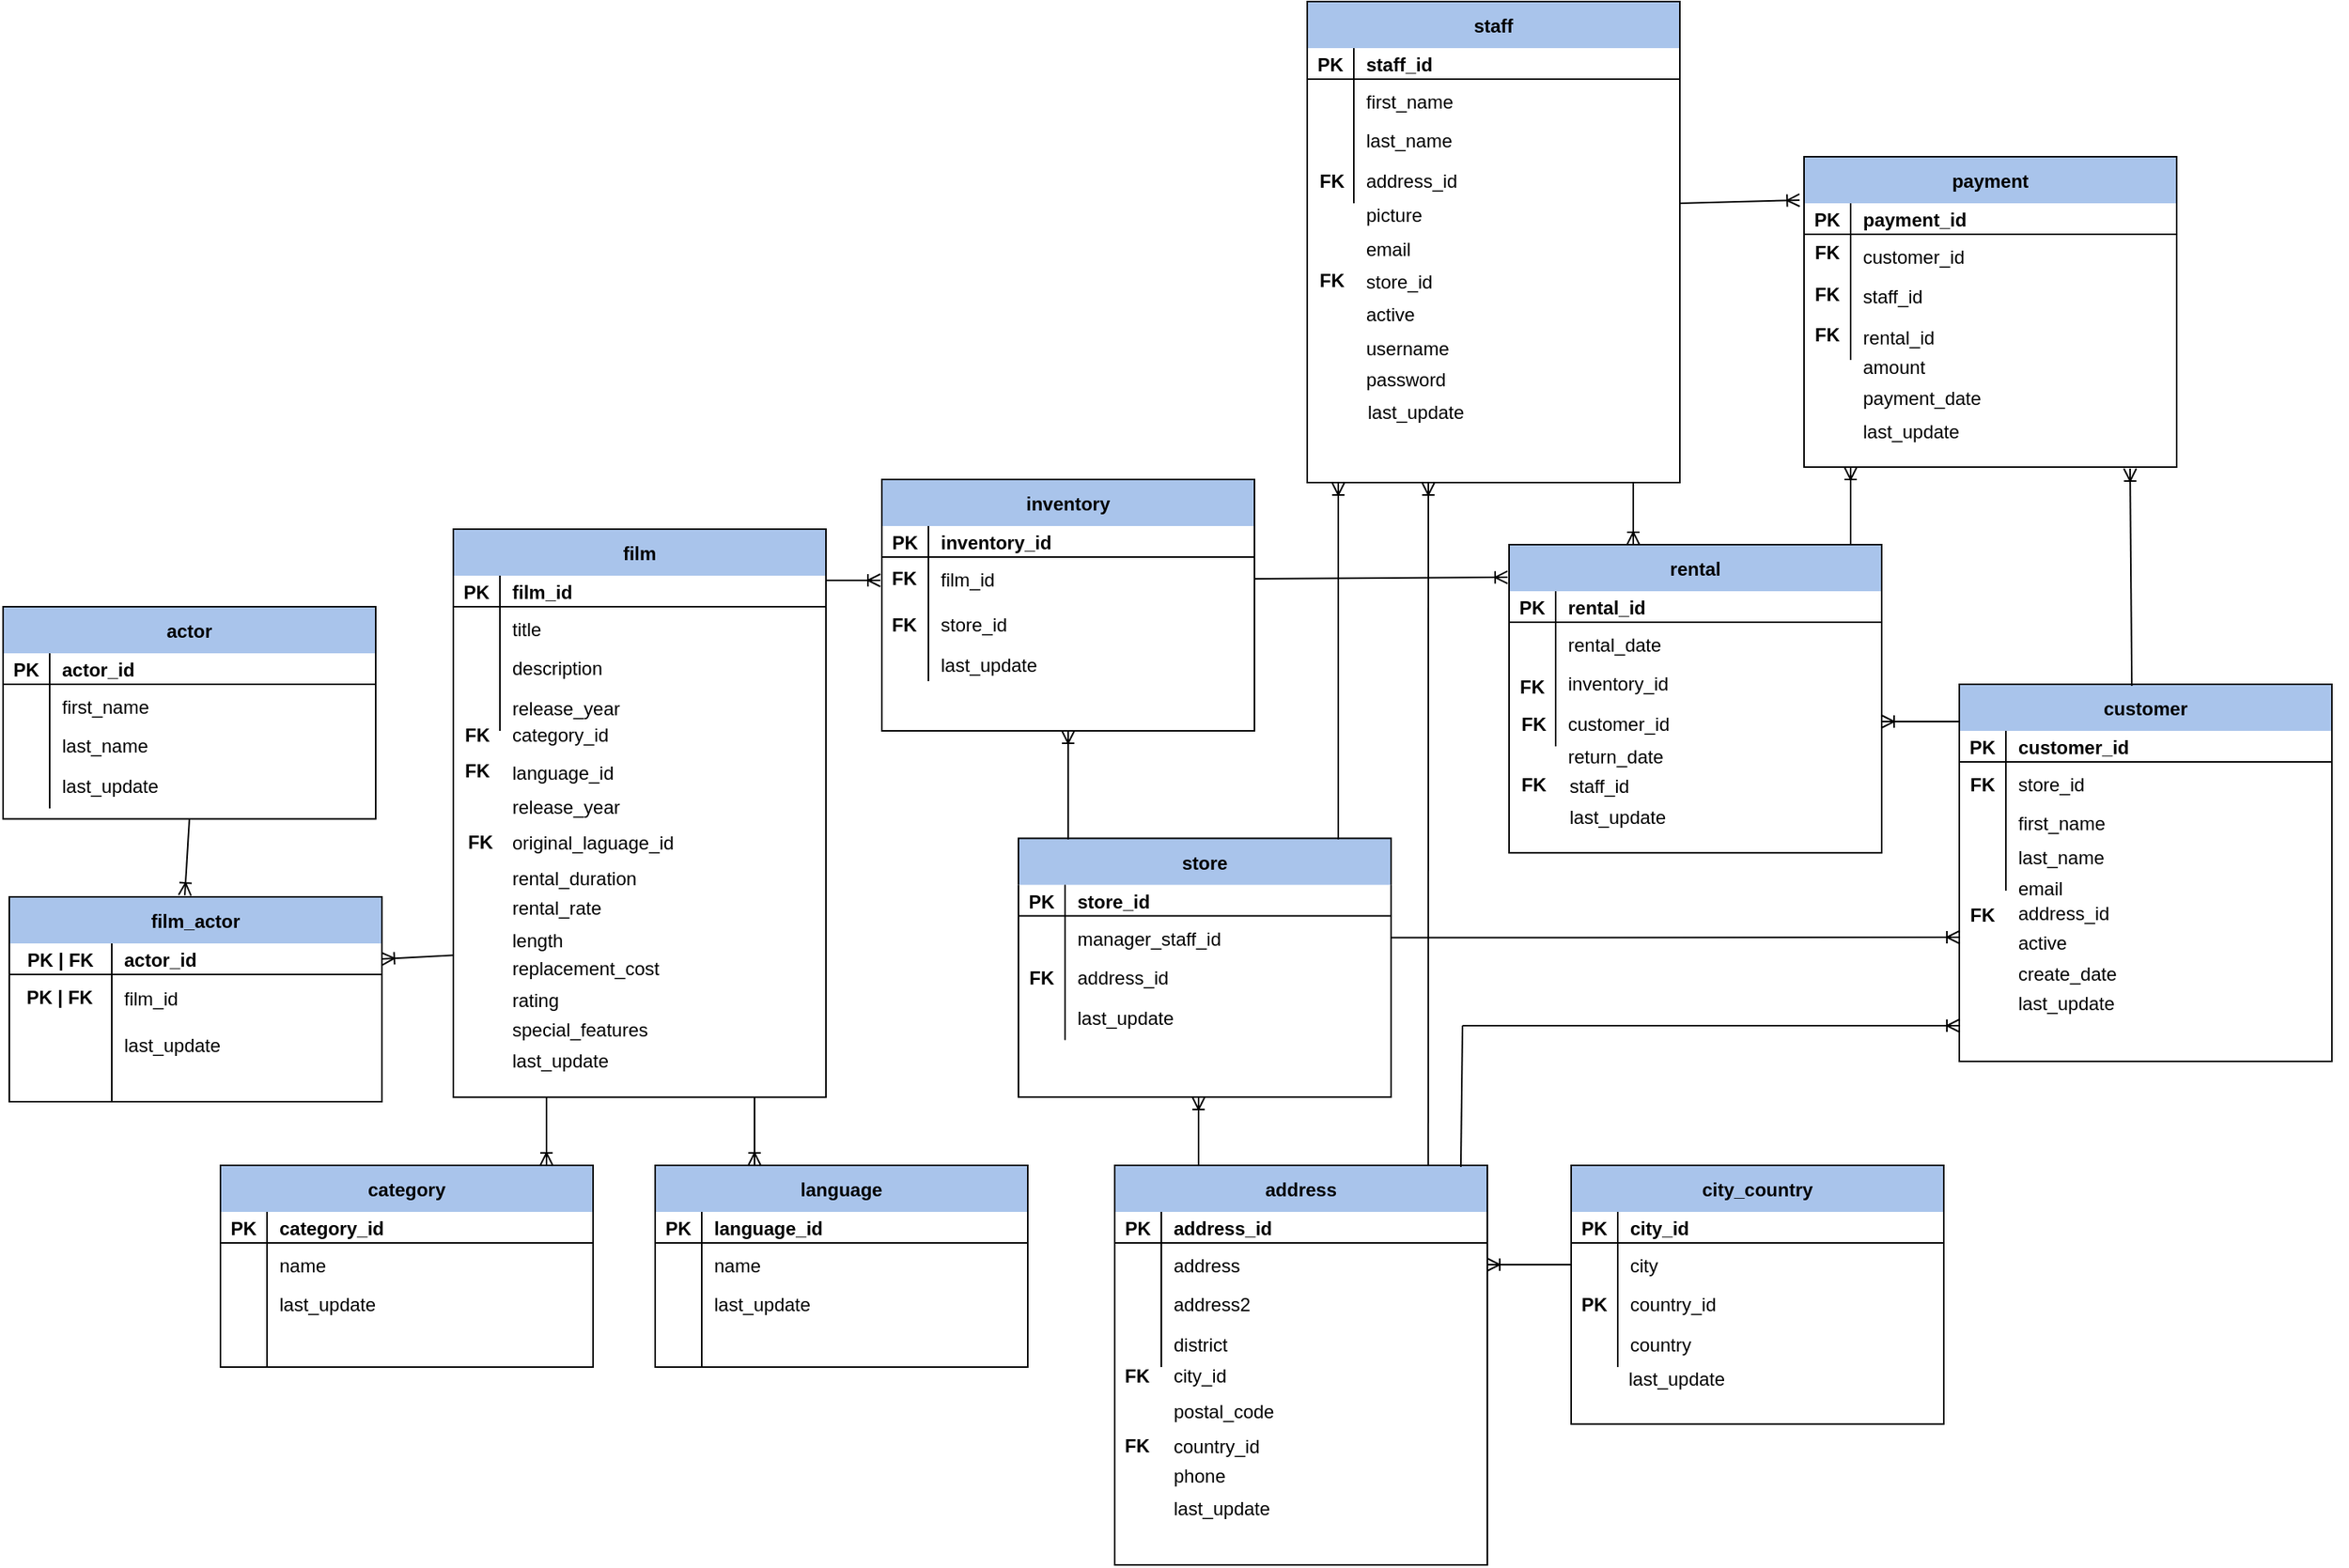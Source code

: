 <mxfile version="20.2.3" type="device"><diagram id="oeHBXYn93tFK-QEpCHrQ" name="Page-1"><mxGraphModel dx="1892" dy="2397" grid="1" gridSize="10" guides="1" tooltips="1" connect="1" arrows="1" fold="1" page="1" pageScale="1" pageWidth="827" pageHeight="1169" math="0" shadow="0"><root><mxCell id="0"/><mxCell id="1" parent="0"/><mxCell id="HF28Be8jOCcGRCa2wTej-73" value="" style="group" vertex="1" connectable="0" parent="1"><mxGeometry x="310" y="-550" width="240" height="358" as="geometry"/></mxCell><mxCell id="HF28Be8jOCcGRCa2wTej-22" value="language_id" style="shape=partialRectangle;connectable=0;fillColor=none;top=0;left=0;bottom=0;right=0;align=left;spacingLeft=6;overflow=hidden;fontSize=12;" vertex="1" parent="HF28Be8jOCcGRCa2wTej-73"><mxGeometry x="30" y="121.349" width="150" height="30.087" as="geometry"><mxRectangle width="150" height="30" as="alternateBounds"/></mxGeometry></mxCell><mxCell id="HF28Be8jOCcGRCa2wTej-71" value="" style="group" vertex="1" connectable="0" parent="HF28Be8jOCcGRCa2wTej-73"><mxGeometry width="240" height="358" as="geometry"/></mxCell><mxCell id="HF28Be8jOCcGRCa2wTej-72" value="" style="group" vertex="1" connectable="0" parent="HF28Be8jOCcGRCa2wTej-71"><mxGeometry width="240" height="358" as="geometry"/></mxCell><mxCell id="HF28Be8jOCcGRCa2wTej-70" value="" style="group" vertex="1" connectable="0" parent="HF28Be8jOCcGRCa2wTej-72"><mxGeometry x="30" y="143.595" width="150" height="193.454" as="geometry"/></mxCell><mxCell id="HF28Be8jOCcGRCa2wTej-49" value="original_laguage_id" style="shape=partialRectangle;connectable=0;fillColor=none;top=0;left=0;bottom=0;right=0;align=left;spacingLeft=6;overflow=hidden;fontSize=12;" vertex="1" parent="HF28Be8jOCcGRCa2wTej-70"><mxGeometry y="22.935" width="150" height="29.916" as="geometry"><mxRectangle width="150" height="30" as="alternateBounds"/></mxGeometry></mxCell><mxCell id="HF28Be8jOCcGRCa2wTej-50" value="release_year" style="shape=partialRectangle;connectable=0;fillColor=none;top=0;left=0;bottom=0;right=0;align=left;spacingLeft=6;overflow=hidden;fontSize=12;" vertex="1" parent="HF28Be8jOCcGRCa2wTej-70"><mxGeometry width="150" height="29.916" as="geometry"><mxRectangle width="150" height="30" as="alternateBounds"/></mxGeometry></mxCell><mxCell id="HF28Be8jOCcGRCa2wTej-61" value="rental_duration" style="shape=partialRectangle;connectable=0;fillColor=none;top=0;left=0;bottom=0;right=0;align=left;spacingLeft=6;overflow=hidden;fontSize=12;" vertex="1" parent="HF28Be8jOCcGRCa2wTej-70"><mxGeometry y="45.871" width="150" height="29.916" as="geometry"><mxRectangle width="150" height="30" as="alternateBounds"/></mxGeometry></mxCell><mxCell id="HF28Be8jOCcGRCa2wTej-63" value="rental_rate" style="shape=partialRectangle;connectable=0;fillColor=none;top=0;left=0;bottom=0;right=0;align=left;spacingLeft=6;overflow=hidden;fontSize=12;" vertex="1" parent="HF28Be8jOCcGRCa2wTej-70"><mxGeometry y="64.817" width="150" height="29.916" as="geometry"><mxRectangle width="150" height="30" as="alternateBounds"/></mxGeometry></mxCell><mxCell id="HF28Be8jOCcGRCa2wTej-64" value="length" style="shape=partialRectangle;connectable=0;fillColor=none;top=0;left=0;bottom=0;right=0;align=left;spacingLeft=6;overflow=hidden;fontSize=12;" vertex="1" parent="HF28Be8jOCcGRCa2wTej-70"><mxGeometry y="85.758" width="150" height="29.916" as="geometry"><mxRectangle width="150" height="30" as="alternateBounds"/></mxGeometry></mxCell><mxCell id="HF28Be8jOCcGRCa2wTej-65" value="replacement_cost" style="shape=partialRectangle;connectable=0;fillColor=none;top=0;left=0;bottom=0;right=0;align=left;spacingLeft=6;overflow=hidden;fontSize=12;" vertex="1" parent="HF28Be8jOCcGRCa2wTej-70"><mxGeometry y="103.707" width="150" height="29.916" as="geometry"><mxRectangle width="150" height="30" as="alternateBounds"/></mxGeometry></mxCell><mxCell id="HF28Be8jOCcGRCa2wTej-66" value="rating" style="shape=partialRectangle;connectable=0;fillColor=none;top=0;left=0;bottom=0;right=0;align=left;spacingLeft=6;overflow=hidden;fontSize=12;" vertex="1" parent="HF28Be8jOCcGRCa2wTej-70"><mxGeometry y="125.646" width="150" height="27.921" as="geometry"><mxRectangle width="150" height="30" as="alternateBounds"/></mxGeometry></mxCell><mxCell id="HF28Be8jOCcGRCa2wTej-67" value="special_features" style="shape=partialRectangle;connectable=0;fillColor=none;top=0;left=0;bottom=0;right=0;align=left;spacingLeft=6;overflow=hidden;fontSize=12;" vertex="1" parent="HF28Be8jOCcGRCa2wTej-70"><mxGeometry y="143.595" width="150" height="29.916" as="geometry"><mxRectangle width="150" height="30" as="alternateBounds"/></mxGeometry></mxCell><mxCell id="HF28Be8jOCcGRCa2wTej-68" value="last_update" style="shape=partialRectangle;connectable=0;fillColor=none;top=0;left=0;bottom=0;right=0;align=left;spacingLeft=6;overflow=hidden;fontSize=12;" vertex="1" parent="HF28Be8jOCcGRCa2wTej-70"><mxGeometry y="163.539" width="150" height="29.916" as="geometry"><mxRectangle width="150" height="30" as="alternateBounds"/></mxGeometry></mxCell><mxCell id="HF28Be8jOCcGRCa2wTej-166" value="&lt;b&gt;FK&lt;/b&gt;" style="text;html=1;align=center;verticalAlign=middle;resizable=0;points=[];autosize=1;strokeColor=none;fillColor=none;fontSize=12;" vertex="1" parent="HF28Be8jOCcGRCa2wTej-72"><mxGeometry x="-5" y="98" width="40" height="30" as="geometry"/></mxCell><mxCell id="HF28Be8jOCcGRCa2wTej-165" value="category_id" style="shape=partialRectangle;connectable=0;fillColor=none;top=0;left=0;bottom=0;right=0;align=left;spacingLeft=6;overflow=hidden;fontSize=12;" vertex="1" parent="HF28Be8jOCcGRCa2wTej-72"><mxGeometry x="30" y="98.0" width="150" height="28.406" as="geometry"><mxRectangle width="150" height="30" as="alternateBounds"/></mxGeometry></mxCell><mxCell id="HF28Be8jOCcGRCa2wTej-167" value="&lt;b&gt;FK&lt;/b&gt;" style="text;html=1;align=center;verticalAlign=middle;resizable=0;points=[];autosize=1;strokeColor=none;fillColor=none;fontSize=12;" vertex="1" parent="HF28Be8jOCcGRCa2wTej-72"><mxGeometry x="-5" y="121.41" width="40" height="30" as="geometry"/></mxCell><mxCell id="HF28Be8jOCcGRCa2wTej-168" value="&lt;b&gt;FK&lt;/b&gt;" style="text;html=1;align=center;verticalAlign=middle;resizable=0;points=[];autosize=1;strokeColor=none;fillColor=none;fontSize=12;" vertex="1" parent="HF28Be8jOCcGRCa2wTej-72"><mxGeometry x="-3" y="167.32" width="40" height="30" as="geometry"/></mxCell><mxCell id="HF28Be8jOCcGRCa2wTej-344" value="" style="fontSize=12;html=1;endArrow=ERoneToMany;rounded=0;" edge="1" parent="HF28Be8jOCcGRCa2wTej-72"><mxGeometry width="100" height="100" relative="1" as="geometry"><mxPoint x="194" y="346" as="sourcePoint"/><mxPoint x="194" y="390" as="targetPoint"/></mxGeometry></mxCell><mxCell id="HF28Be8jOCcGRCa2wTej-182" value="language" style="shape=table;startSize=30;container=1;collapsible=1;childLayout=tableLayout;fixedRows=1;rowLines=0;fontStyle=1;align=center;resizeLast=1;fontSize=12;fillColor=#A9C4EB;rounded=0;sketch=0;shadow=0;swimlaneLine=0;" vertex="1" parent="1"><mxGeometry x="440" y="-159.998" width="240" height="130" as="geometry"/></mxCell><mxCell id="HF28Be8jOCcGRCa2wTej-183" value="" style="shape=tableRow;horizontal=0;startSize=0;swimlaneHead=0;swimlaneBody=0;fillColor=none;collapsible=0;dropTarget=0;points=[[0,0.5],[1,0.5]];portConstraint=eastwest;top=0;left=0;right=0;bottom=1;fontSize=12;" vertex="1" parent="HF28Be8jOCcGRCa2wTej-182"><mxGeometry y="30" width="240" height="20" as="geometry"/></mxCell><mxCell id="HF28Be8jOCcGRCa2wTej-184" value="PK" style="shape=partialRectangle;connectable=0;fillColor=none;top=0;left=0;bottom=0;right=0;fontStyle=1;overflow=hidden;fontSize=12;" vertex="1" parent="HF28Be8jOCcGRCa2wTej-183"><mxGeometry width="30" height="20" as="geometry"><mxRectangle width="30" height="20" as="alternateBounds"/></mxGeometry></mxCell><mxCell id="HF28Be8jOCcGRCa2wTej-185" value="language_id" style="shape=partialRectangle;connectable=0;fillColor=none;top=0;left=0;bottom=0;right=0;align=left;spacingLeft=6;fontStyle=1;overflow=hidden;fontSize=12;" vertex="1" parent="HF28Be8jOCcGRCa2wTej-183"><mxGeometry x="30" width="210" height="20" as="geometry"><mxRectangle width="210" height="20" as="alternateBounds"/></mxGeometry></mxCell><mxCell id="HF28Be8jOCcGRCa2wTej-186" value="" style="shape=tableRow;horizontal=0;startSize=0;swimlaneHead=0;swimlaneBody=0;fillColor=none;collapsible=0;dropTarget=0;points=[[0,0.5],[1,0.5]];portConstraint=eastwest;top=0;left=0;right=0;bottom=0;fontSize=12;" vertex="1" parent="HF28Be8jOCcGRCa2wTej-182"><mxGeometry y="50" width="240" height="28" as="geometry"/></mxCell><mxCell id="HF28Be8jOCcGRCa2wTej-187" value="" style="shape=partialRectangle;connectable=0;fillColor=none;top=0;left=0;bottom=0;right=0;editable=1;overflow=hidden;fontSize=12;" vertex="1" parent="HF28Be8jOCcGRCa2wTej-186"><mxGeometry width="30" height="28" as="geometry"><mxRectangle width="30" height="28" as="alternateBounds"/></mxGeometry></mxCell><mxCell id="HF28Be8jOCcGRCa2wTej-188" value="name" style="shape=partialRectangle;connectable=0;fillColor=none;top=0;left=0;bottom=0;right=0;align=left;spacingLeft=6;overflow=hidden;fontSize=12;" vertex="1" parent="HF28Be8jOCcGRCa2wTej-186"><mxGeometry x="30" width="210" height="28" as="geometry"><mxRectangle width="210" height="28" as="alternateBounds"/></mxGeometry></mxCell><mxCell id="HF28Be8jOCcGRCa2wTej-189" value="" style="shape=tableRow;horizontal=0;startSize=0;swimlaneHead=0;swimlaneBody=0;fillColor=none;collapsible=0;dropTarget=0;points=[[0,0.5],[1,0.5]];portConstraint=eastwest;top=0;left=0;right=0;bottom=0;fontSize=12;" vertex="1" parent="HF28Be8jOCcGRCa2wTej-182"><mxGeometry y="78" width="240" height="22" as="geometry"/></mxCell><mxCell id="HF28Be8jOCcGRCa2wTej-190" value="" style="shape=partialRectangle;connectable=0;fillColor=none;top=0;left=0;bottom=0;right=0;editable=1;overflow=hidden;fontSize=12;fontStyle=1" vertex="1" parent="HF28Be8jOCcGRCa2wTej-189"><mxGeometry width="30" height="22" as="geometry"><mxRectangle width="30" height="22" as="alternateBounds"/></mxGeometry></mxCell><mxCell id="HF28Be8jOCcGRCa2wTej-191" value="last_update" style="shape=partialRectangle;connectable=0;fillColor=none;top=0;left=0;bottom=0;right=0;align=left;spacingLeft=6;overflow=hidden;fontSize=12;" vertex="1" parent="HF28Be8jOCcGRCa2wTej-189"><mxGeometry x="30" width="210" height="22" as="geometry"><mxRectangle width="210" height="22" as="alternateBounds"/></mxGeometry></mxCell><mxCell id="HF28Be8jOCcGRCa2wTej-192" value="" style="shape=tableRow;horizontal=0;startSize=0;swimlaneHead=0;swimlaneBody=0;fillColor=none;collapsible=0;dropTarget=0;points=[[0,0.5],[1,0.5]];portConstraint=eastwest;top=0;left=0;right=0;bottom=0;fontSize=12;" vertex="1" parent="HF28Be8jOCcGRCa2wTej-182"><mxGeometry y="100" width="240" height="30" as="geometry"/></mxCell><mxCell id="HF28Be8jOCcGRCa2wTej-193" value="" style="shape=partialRectangle;connectable=0;fillColor=none;top=0;left=0;bottom=0;right=0;editable=1;overflow=hidden;fontSize=12;" vertex="1" parent="HF28Be8jOCcGRCa2wTej-192"><mxGeometry width="30" height="30" as="geometry"><mxRectangle width="30" height="30" as="alternateBounds"/></mxGeometry></mxCell><mxCell id="HF28Be8jOCcGRCa2wTej-194" value="" style="shape=partialRectangle;connectable=0;fillColor=none;top=0;left=0;bottom=0;right=0;align=left;spacingLeft=6;overflow=hidden;fontSize=12;" vertex="1" parent="HF28Be8jOCcGRCa2wTej-192"><mxGeometry x="30" width="210" height="30" as="geometry"><mxRectangle width="210" height="30" as="alternateBounds"/></mxGeometry></mxCell><mxCell id="HF28Be8jOCcGRCa2wTej-150" value="category" style="shape=table;startSize=30;container=1;collapsible=1;childLayout=tableLayout;fixedRows=1;rowLines=0;fontStyle=1;align=center;resizeLast=1;fontSize=12;fillColor=#A9C4EB;rounded=0;sketch=0;shadow=0;swimlaneLine=0;" vertex="1" parent="1"><mxGeometry x="160" y="-159.998" width="240" height="130" as="geometry"/></mxCell><mxCell id="HF28Be8jOCcGRCa2wTej-151" value="" style="shape=tableRow;horizontal=0;startSize=0;swimlaneHead=0;swimlaneBody=0;fillColor=none;collapsible=0;dropTarget=0;points=[[0,0.5],[1,0.5]];portConstraint=eastwest;top=0;left=0;right=0;bottom=1;fontSize=12;" vertex="1" parent="HF28Be8jOCcGRCa2wTej-150"><mxGeometry y="30" width="240" height="20" as="geometry"/></mxCell><mxCell id="HF28Be8jOCcGRCa2wTej-152" value="PK" style="shape=partialRectangle;connectable=0;fillColor=none;top=0;left=0;bottom=0;right=0;fontStyle=1;overflow=hidden;fontSize=12;" vertex="1" parent="HF28Be8jOCcGRCa2wTej-151"><mxGeometry width="30" height="20" as="geometry"><mxRectangle width="30" height="20" as="alternateBounds"/></mxGeometry></mxCell><mxCell id="HF28Be8jOCcGRCa2wTej-153" value="category_id" style="shape=partialRectangle;connectable=0;fillColor=none;top=0;left=0;bottom=0;right=0;align=left;spacingLeft=6;fontStyle=1;overflow=hidden;fontSize=12;" vertex="1" parent="HF28Be8jOCcGRCa2wTej-151"><mxGeometry x="30" width="210" height="20" as="geometry"><mxRectangle width="210" height="20" as="alternateBounds"/></mxGeometry></mxCell><mxCell id="HF28Be8jOCcGRCa2wTej-154" value="" style="shape=tableRow;horizontal=0;startSize=0;swimlaneHead=0;swimlaneBody=0;fillColor=none;collapsible=0;dropTarget=0;points=[[0,0.5],[1,0.5]];portConstraint=eastwest;top=0;left=0;right=0;bottom=0;fontSize=12;" vertex="1" parent="HF28Be8jOCcGRCa2wTej-150"><mxGeometry y="50" width="240" height="28" as="geometry"/></mxCell><mxCell id="HF28Be8jOCcGRCa2wTej-155" value="" style="shape=partialRectangle;connectable=0;fillColor=none;top=0;left=0;bottom=0;right=0;editable=1;overflow=hidden;fontSize=12;" vertex="1" parent="HF28Be8jOCcGRCa2wTej-154"><mxGeometry width="30" height="28" as="geometry"><mxRectangle width="30" height="28" as="alternateBounds"/></mxGeometry></mxCell><mxCell id="HF28Be8jOCcGRCa2wTej-156" value="name" style="shape=partialRectangle;connectable=0;fillColor=none;top=0;left=0;bottom=0;right=0;align=left;spacingLeft=6;overflow=hidden;fontSize=12;" vertex="1" parent="HF28Be8jOCcGRCa2wTej-154"><mxGeometry x="30" width="210" height="28" as="geometry"><mxRectangle width="210" height="28" as="alternateBounds"/></mxGeometry></mxCell><mxCell id="HF28Be8jOCcGRCa2wTej-157" value="" style="shape=tableRow;horizontal=0;startSize=0;swimlaneHead=0;swimlaneBody=0;fillColor=none;collapsible=0;dropTarget=0;points=[[0,0.5],[1,0.5]];portConstraint=eastwest;top=0;left=0;right=0;bottom=0;fontSize=12;" vertex="1" parent="HF28Be8jOCcGRCa2wTej-150"><mxGeometry y="78" width="240" height="22" as="geometry"/></mxCell><mxCell id="HF28Be8jOCcGRCa2wTej-158" value="" style="shape=partialRectangle;connectable=0;fillColor=none;top=0;left=0;bottom=0;right=0;editable=1;overflow=hidden;fontSize=12;fontStyle=1" vertex="1" parent="HF28Be8jOCcGRCa2wTej-157"><mxGeometry width="30" height="22" as="geometry"><mxRectangle width="30" height="22" as="alternateBounds"/></mxGeometry></mxCell><mxCell id="HF28Be8jOCcGRCa2wTej-159" value="last_update" style="shape=partialRectangle;connectable=0;fillColor=none;top=0;left=0;bottom=0;right=0;align=left;spacingLeft=6;overflow=hidden;fontSize=12;" vertex="1" parent="HF28Be8jOCcGRCa2wTej-157"><mxGeometry x="30" width="210" height="22" as="geometry"><mxRectangle width="210" height="22" as="alternateBounds"/></mxGeometry></mxCell><mxCell id="HF28Be8jOCcGRCa2wTej-160" value="" style="shape=tableRow;horizontal=0;startSize=0;swimlaneHead=0;swimlaneBody=0;fillColor=none;collapsible=0;dropTarget=0;points=[[0,0.5],[1,0.5]];portConstraint=eastwest;top=0;left=0;right=0;bottom=0;fontSize=12;" vertex="1" parent="HF28Be8jOCcGRCa2wTej-150"><mxGeometry y="100" width="240" height="30" as="geometry"/></mxCell><mxCell id="HF28Be8jOCcGRCa2wTej-161" value="" style="shape=partialRectangle;connectable=0;fillColor=none;top=0;left=0;bottom=0;right=0;editable=1;overflow=hidden;fontSize=12;" vertex="1" parent="HF28Be8jOCcGRCa2wTej-160"><mxGeometry width="30" height="30" as="geometry"><mxRectangle width="30" height="30" as="alternateBounds"/></mxGeometry></mxCell><mxCell id="HF28Be8jOCcGRCa2wTej-162" value="" style="shape=partialRectangle;connectable=0;fillColor=none;top=0;left=0;bottom=0;right=0;align=left;spacingLeft=6;overflow=hidden;fontSize=12;" vertex="1" parent="HF28Be8jOCcGRCa2wTej-160"><mxGeometry x="30" width="210" height="30" as="geometry"><mxRectangle width="210" height="30" as="alternateBounds"/></mxGeometry></mxCell><mxCell id="HF28Be8jOCcGRCa2wTej-8" value="film" style="shape=table;startSize=30;container=1;collapsible=1;childLayout=tableLayout;fixedRows=1;rowLines=0;fontStyle=1;align=center;resizeLast=1;fontSize=12;fillColor=#A9C4EB;rounded=0;sketch=0;shadow=0;swimlaneLine=0;" vertex="1" parent="1"><mxGeometry x="310" y="-570" width="240" height="366.11" as="geometry"/></mxCell><mxCell id="HF28Be8jOCcGRCa2wTej-9" value="" style="shape=tableRow;horizontal=0;startSize=0;swimlaneHead=0;swimlaneBody=0;fillColor=none;collapsible=0;dropTarget=0;points=[[0,0.5],[1,0.5]];portConstraint=eastwest;top=0;left=0;right=0;bottom=1;fontSize=12;" vertex="1" parent="HF28Be8jOCcGRCa2wTej-8"><mxGeometry y="30" width="240" height="20" as="geometry"/></mxCell><mxCell id="HF28Be8jOCcGRCa2wTej-10" value="PK" style="shape=partialRectangle;connectable=0;fillColor=none;top=0;left=0;bottom=0;right=0;fontStyle=1;overflow=hidden;fontSize=12;" vertex="1" parent="HF28Be8jOCcGRCa2wTej-9"><mxGeometry width="30" height="20" as="geometry"><mxRectangle width="30" height="20" as="alternateBounds"/></mxGeometry></mxCell><mxCell id="HF28Be8jOCcGRCa2wTej-11" value="film_id" style="shape=partialRectangle;connectable=0;fillColor=none;top=0;left=0;bottom=0;right=0;align=left;spacingLeft=6;fontStyle=1;overflow=hidden;fontSize=12;" vertex="1" parent="HF28Be8jOCcGRCa2wTej-9"><mxGeometry x="30" width="210" height="20" as="geometry"><mxRectangle width="210" height="20" as="alternateBounds"/></mxGeometry></mxCell><mxCell id="HF28Be8jOCcGRCa2wTej-12" value="" style="shape=tableRow;horizontal=0;startSize=0;swimlaneHead=0;swimlaneBody=0;fillColor=none;collapsible=0;dropTarget=0;points=[[0,0.5],[1,0.5]];portConstraint=eastwest;top=0;left=0;right=0;bottom=0;fontSize=12;" vertex="1" parent="HF28Be8jOCcGRCa2wTej-8"><mxGeometry y="50" width="240" height="28" as="geometry"/></mxCell><mxCell id="HF28Be8jOCcGRCa2wTej-13" value="" style="shape=partialRectangle;connectable=0;fillColor=none;top=0;left=0;bottom=0;right=0;editable=1;overflow=hidden;fontSize=12;" vertex="1" parent="HF28Be8jOCcGRCa2wTej-12"><mxGeometry width="30" height="28" as="geometry"><mxRectangle width="30" height="28" as="alternateBounds"/></mxGeometry></mxCell><mxCell id="HF28Be8jOCcGRCa2wTej-14" value="title" style="shape=partialRectangle;connectable=0;fillColor=none;top=0;left=0;bottom=0;right=0;align=left;spacingLeft=6;overflow=hidden;fontSize=12;" vertex="1" parent="HF28Be8jOCcGRCa2wTej-12"><mxGeometry x="30" width="210" height="28" as="geometry"><mxRectangle width="210" height="28" as="alternateBounds"/></mxGeometry></mxCell><mxCell id="HF28Be8jOCcGRCa2wTej-15" value="" style="shape=tableRow;horizontal=0;startSize=0;swimlaneHead=0;swimlaneBody=0;fillColor=none;collapsible=0;dropTarget=0;points=[[0,0.5],[1,0.5]];portConstraint=eastwest;top=0;left=0;right=0;bottom=0;fontSize=12;" vertex="1" parent="HF28Be8jOCcGRCa2wTej-8"><mxGeometry y="78" width="240" height="22" as="geometry"/></mxCell><mxCell id="HF28Be8jOCcGRCa2wTej-16" value="" style="shape=partialRectangle;connectable=0;fillColor=none;top=0;left=0;bottom=0;right=0;editable=1;overflow=hidden;fontSize=12;" vertex="1" parent="HF28Be8jOCcGRCa2wTej-15"><mxGeometry width="30" height="22" as="geometry"><mxRectangle width="30" height="22" as="alternateBounds"/></mxGeometry></mxCell><mxCell id="HF28Be8jOCcGRCa2wTej-17" value="description" style="shape=partialRectangle;connectable=0;fillColor=none;top=0;left=0;bottom=0;right=0;align=left;spacingLeft=6;overflow=hidden;fontSize=12;" vertex="1" parent="HF28Be8jOCcGRCa2wTej-15"><mxGeometry x="30" width="210" height="22" as="geometry"><mxRectangle width="210" height="22" as="alternateBounds"/></mxGeometry></mxCell><mxCell id="HF28Be8jOCcGRCa2wTej-18" value="" style="shape=tableRow;horizontal=0;startSize=0;swimlaneHead=0;swimlaneBody=0;fillColor=none;collapsible=0;dropTarget=0;points=[[0,0.5],[1,0.5]];portConstraint=eastwest;top=0;left=0;right=0;bottom=0;fontSize=12;" vertex="1" parent="HF28Be8jOCcGRCa2wTej-8"><mxGeometry y="100" width="240" height="30" as="geometry"/></mxCell><mxCell id="HF28Be8jOCcGRCa2wTej-19" value="" style="shape=partialRectangle;connectable=0;fillColor=none;top=0;left=0;bottom=0;right=0;editable=1;overflow=hidden;fontSize=12;" vertex="1" parent="HF28Be8jOCcGRCa2wTej-18"><mxGeometry width="30" height="30" as="geometry"><mxRectangle width="30" height="30" as="alternateBounds"/></mxGeometry></mxCell><mxCell id="HF28Be8jOCcGRCa2wTej-20" value="release_year" style="shape=partialRectangle;connectable=0;fillColor=none;top=0;left=0;bottom=0;right=0;align=left;spacingLeft=6;overflow=hidden;fontSize=12;" vertex="1" parent="HF28Be8jOCcGRCa2wTej-18"><mxGeometry x="30" width="210" height="30" as="geometry"><mxRectangle width="210" height="30" as="alternateBounds"/></mxGeometry></mxCell><mxCell id="HF28Be8jOCcGRCa2wTej-265" value="" style="group" vertex="1" connectable="0" parent="1"><mxGeometry x="20" y="-519.998" width="240" height="136.7" as="geometry"/></mxCell><mxCell id="HF28Be8jOCcGRCa2wTej-133" value="last_update" style="shape=partialRectangle;connectable=0;fillColor=none;top=0;left=0;bottom=0;right=0;align=left;spacingLeft=6;overflow=hidden;fontSize=12;" vertex="1" parent="HF28Be8jOCcGRCa2wTej-265"><mxGeometry x="30" y="100" width="150" height="29.83" as="geometry"><mxRectangle width="150" height="30" as="alternateBounds"/></mxGeometry></mxCell><mxCell id="HF28Be8jOCcGRCa2wTej-134" value="actor" style="shape=table;startSize=30;container=1;collapsible=1;childLayout=tableLayout;fixedRows=1;rowLines=0;fontStyle=1;align=center;resizeLast=1;fontSize=12;fillColor=#A9C4EB;rounded=0;sketch=0;shadow=0;swimlaneLine=0;" vertex="1" parent="HF28Be8jOCcGRCa2wTej-265"><mxGeometry width="240" height="136.7" as="geometry"/></mxCell><mxCell id="HF28Be8jOCcGRCa2wTej-135" value="" style="shape=tableRow;horizontal=0;startSize=0;swimlaneHead=0;swimlaneBody=0;fillColor=none;collapsible=0;dropTarget=0;points=[[0,0.5],[1,0.5]];portConstraint=eastwest;top=0;left=0;right=0;bottom=1;fontSize=12;" vertex="1" parent="HF28Be8jOCcGRCa2wTej-134"><mxGeometry y="30" width="240" height="20" as="geometry"/></mxCell><mxCell id="HF28Be8jOCcGRCa2wTej-136" value="PK" style="shape=partialRectangle;connectable=0;fillColor=none;top=0;left=0;bottom=0;right=0;fontStyle=1;overflow=hidden;fontSize=12;" vertex="1" parent="HF28Be8jOCcGRCa2wTej-135"><mxGeometry width="30" height="20" as="geometry"><mxRectangle width="30" height="20" as="alternateBounds"/></mxGeometry></mxCell><mxCell id="HF28Be8jOCcGRCa2wTej-137" value="actor_id" style="shape=partialRectangle;connectable=0;fillColor=none;top=0;left=0;bottom=0;right=0;align=left;spacingLeft=6;fontStyle=1;overflow=hidden;fontSize=12;" vertex="1" parent="HF28Be8jOCcGRCa2wTej-135"><mxGeometry x="30" width="210" height="20" as="geometry"><mxRectangle width="210" height="20" as="alternateBounds"/></mxGeometry></mxCell><mxCell id="HF28Be8jOCcGRCa2wTej-138" value="" style="shape=tableRow;horizontal=0;startSize=0;swimlaneHead=0;swimlaneBody=0;fillColor=none;collapsible=0;dropTarget=0;points=[[0,0.5],[1,0.5]];portConstraint=eastwest;top=0;left=0;right=0;bottom=0;fontSize=12;" vertex="1" parent="HF28Be8jOCcGRCa2wTej-134"><mxGeometry y="50" width="240" height="28" as="geometry"/></mxCell><mxCell id="HF28Be8jOCcGRCa2wTej-139" value="" style="shape=partialRectangle;connectable=0;fillColor=none;top=0;left=0;bottom=0;right=0;editable=1;overflow=hidden;fontSize=12;" vertex="1" parent="HF28Be8jOCcGRCa2wTej-138"><mxGeometry width="30" height="28" as="geometry"><mxRectangle width="30" height="28" as="alternateBounds"/></mxGeometry></mxCell><mxCell id="HF28Be8jOCcGRCa2wTej-140" value="first_name" style="shape=partialRectangle;connectable=0;fillColor=none;top=0;left=0;bottom=0;right=0;align=left;spacingLeft=6;overflow=hidden;fontSize=12;" vertex="1" parent="HF28Be8jOCcGRCa2wTej-138"><mxGeometry x="30" width="210" height="28" as="geometry"><mxRectangle width="210" height="28" as="alternateBounds"/></mxGeometry></mxCell><mxCell id="HF28Be8jOCcGRCa2wTej-141" value="" style="shape=tableRow;horizontal=0;startSize=0;swimlaneHead=0;swimlaneBody=0;fillColor=none;collapsible=0;dropTarget=0;points=[[0,0.5],[1,0.5]];portConstraint=eastwest;top=0;left=0;right=0;bottom=0;fontSize=12;" vertex="1" parent="HF28Be8jOCcGRCa2wTej-134"><mxGeometry y="78" width="240" height="22" as="geometry"/></mxCell><mxCell id="HF28Be8jOCcGRCa2wTej-142" value="" style="shape=partialRectangle;connectable=0;fillColor=none;top=0;left=0;bottom=0;right=0;editable=1;overflow=hidden;fontSize=12;fontStyle=1" vertex="1" parent="HF28Be8jOCcGRCa2wTej-141"><mxGeometry width="30" height="22" as="geometry"><mxRectangle width="30" height="22" as="alternateBounds"/></mxGeometry></mxCell><mxCell id="HF28Be8jOCcGRCa2wTej-143" value="last_name" style="shape=partialRectangle;connectable=0;fillColor=none;top=0;left=0;bottom=0;right=0;align=left;spacingLeft=6;overflow=hidden;fontSize=12;" vertex="1" parent="HF28Be8jOCcGRCa2wTej-141"><mxGeometry x="30" width="210" height="22" as="geometry"><mxRectangle width="210" height="22" as="alternateBounds"/></mxGeometry></mxCell><mxCell id="HF28Be8jOCcGRCa2wTej-144" value="" style="shape=tableRow;horizontal=0;startSize=0;swimlaneHead=0;swimlaneBody=0;fillColor=none;collapsible=0;dropTarget=0;points=[[0,0.5],[1,0.5]];portConstraint=eastwest;top=0;left=0;right=0;bottom=0;fontSize=12;" vertex="1" parent="HF28Be8jOCcGRCa2wTej-134"><mxGeometry y="100" width="240" height="30" as="geometry"/></mxCell><mxCell id="HF28Be8jOCcGRCa2wTej-145" value="" style="shape=partialRectangle;connectable=0;fillColor=none;top=0;left=0;bottom=0;right=0;editable=1;overflow=hidden;fontSize=12;" vertex="1" parent="HF28Be8jOCcGRCa2wTej-144"><mxGeometry width="30" height="30" as="geometry"><mxRectangle width="30" height="30" as="alternateBounds"/></mxGeometry></mxCell><mxCell id="HF28Be8jOCcGRCa2wTej-146" value="" style="shape=partialRectangle;connectable=0;fillColor=none;top=0;left=0;bottom=0;right=0;align=left;spacingLeft=6;overflow=hidden;fontSize=12;" vertex="1" parent="HF28Be8jOCcGRCa2wTej-144"><mxGeometry x="30" width="210" height="30" as="geometry"><mxRectangle width="210" height="30" as="alternateBounds"/></mxGeometry></mxCell><mxCell id="HF28Be8jOCcGRCa2wTej-266" value="" style="group" vertex="1" connectable="0" parent="1"><mxGeometry x="18" y="-333" width="246" height="132" as="geometry"/></mxCell><mxCell id="HF28Be8jOCcGRCa2wTej-169" value="film_actor" style="shape=table;startSize=30;container=1;collapsible=1;childLayout=tableLayout;fixedRows=1;rowLines=0;fontStyle=1;align=center;resizeLast=1;fontSize=12;fillColor=#A9C4EB;rounded=0;sketch=0;shadow=0;swimlaneLine=0;" vertex="1" parent="HF28Be8jOCcGRCa2wTej-266"><mxGeometry x="6" width="240" height="132" as="geometry"/></mxCell><mxCell id="HF28Be8jOCcGRCa2wTej-170" value="" style="shape=tableRow;horizontal=0;startSize=0;swimlaneHead=0;swimlaneBody=0;fillColor=none;collapsible=0;dropTarget=0;points=[[0,0.5],[1,0.5]];portConstraint=eastwest;top=0;left=0;right=0;bottom=1;fontSize=12;" vertex="1" parent="HF28Be8jOCcGRCa2wTej-169"><mxGeometry y="30" width="240" height="20" as="geometry"/></mxCell><mxCell id="HF28Be8jOCcGRCa2wTej-171" value="PK | FK" style="shape=partialRectangle;connectable=0;fillColor=none;top=0;left=0;bottom=0;right=0;fontStyle=1;overflow=hidden;fontSize=12;" vertex="1" parent="HF28Be8jOCcGRCa2wTej-170"><mxGeometry width="66" height="20" as="geometry"><mxRectangle width="66" height="20" as="alternateBounds"/></mxGeometry></mxCell><mxCell id="HF28Be8jOCcGRCa2wTej-172" value="actor_id" style="shape=partialRectangle;connectable=0;fillColor=none;top=0;left=0;bottom=0;right=0;align=left;spacingLeft=6;fontStyle=1;overflow=hidden;fontSize=12;" vertex="1" parent="HF28Be8jOCcGRCa2wTej-170"><mxGeometry x="66" width="174" height="20" as="geometry"><mxRectangle width="174" height="20" as="alternateBounds"/></mxGeometry></mxCell><mxCell id="HF28Be8jOCcGRCa2wTej-173" value="" style="shape=tableRow;horizontal=0;startSize=0;swimlaneHead=0;swimlaneBody=0;fillColor=none;collapsible=0;dropTarget=0;points=[[0,0.5],[1,0.5]];portConstraint=eastwest;top=0;left=0;right=0;bottom=0;fontSize=12;" vertex="1" parent="HF28Be8jOCcGRCa2wTej-169"><mxGeometry y="50" width="240" height="30" as="geometry"/></mxCell><mxCell id="HF28Be8jOCcGRCa2wTej-174" value="" style="shape=partialRectangle;connectable=0;fillColor=none;top=0;left=0;bottom=0;right=0;editable=1;overflow=hidden;fontSize=12;" vertex="1" parent="HF28Be8jOCcGRCa2wTej-173"><mxGeometry width="66" height="30" as="geometry"><mxRectangle width="66" height="30" as="alternateBounds"/></mxGeometry></mxCell><mxCell id="HF28Be8jOCcGRCa2wTej-175" value="film_id" style="shape=partialRectangle;connectable=0;fillColor=none;top=0;left=0;bottom=0;right=0;align=left;spacingLeft=6;overflow=hidden;fontSize=12;" vertex="1" parent="HF28Be8jOCcGRCa2wTej-173"><mxGeometry x="66" width="174" height="30" as="geometry"><mxRectangle width="174" height="30" as="alternateBounds"/></mxGeometry></mxCell><mxCell id="HF28Be8jOCcGRCa2wTej-179" value="" style="shape=tableRow;horizontal=0;startSize=0;swimlaneHead=0;swimlaneBody=0;fillColor=none;collapsible=0;dropTarget=0;points=[[0,0.5],[1,0.5]];portConstraint=eastwest;top=0;left=0;right=0;bottom=0;fontSize=12;" vertex="1" parent="HF28Be8jOCcGRCa2wTej-169"><mxGeometry y="80" width="240" height="30" as="geometry"/></mxCell><mxCell id="HF28Be8jOCcGRCa2wTej-180" value="" style="shape=partialRectangle;connectable=0;fillColor=none;top=0;left=0;bottom=0;right=0;editable=1;overflow=hidden;fontSize=12;" vertex="1" parent="HF28Be8jOCcGRCa2wTej-179"><mxGeometry width="66" height="30" as="geometry"><mxRectangle width="66" height="30" as="alternateBounds"/></mxGeometry></mxCell><mxCell id="HF28Be8jOCcGRCa2wTej-181" value="last_update" style="shape=partialRectangle;connectable=0;fillColor=none;top=0;left=0;bottom=0;right=0;align=left;spacingLeft=6;overflow=hidden;fontSize=12;" vertex="1" parent="HF28Be8jOCcGRCa2wTej-179"><mxGeometry x="66" width="174" height="30" as="geometry"><mxRectangle width="174" height="30" as="alternateBounds"/></mxGeometry></mxCell><mxCell id="HF28Be8jOCcGRCa2wTej-176" value="" style="shape=tableRow;horizontal=0;startSize=0;swimlaneHead=0;swimlaneBody=0;fillColor=none;collapsible=0;dropTarget=0;points=[[0,0.5],[1,0.5]];portConstraint=eastwest;top=0;left=0;right=0;bottom=0;fontSize=12;" vertex="1" parent="HF28Be8jOCcGRCa2wTej-169"><mxGeometry y="110" width="240" height="22" as="geometry"/></mxCell><mxCell id="HF28Be8jOCcGRCa2wTej-177" value="" style="shape=partialRectangle;connectable=0;fillColor=none;top=0;left=0;bottom=0;right=0;editable=1;overflow=hidden;fontSize=12;fontStyle=1" vertex="1" parent="HF28Be8jOCcGRCa2wTej-176"><mxGeometry width="66" height="22" as="geometry"><mxRectangle width="66" height="22" as="alternateBounds"/></mxGeometry></mxCell><mxCell id="HF28Be8jOCcGRCa2wTej-178" value="" style="shape=partialRectangle;connectable=0;fillColor=none;top=0;left=0;bottom=0;right=0;align=left;spacingLeft=6;overflow=hidden;fontSize=12;" vertex="1" parent="HF28Be8jOCcGRCa2wTej-176"><mxGeometry x="66" width="174" height="22" as="geometry"><mxRectangle width="174" height="22" as="alternateBounds"/></mxGeometry></mxCell><mxCell id="HF28Be8jOCcGRCa2wTej-212" value="&lt;b&gt;PK | FK&lt;/b&gt;" style="text;html=1;align=center;verticalAlign=middle;resizable=0;points=[];autosize=1;strokeColor=none;fillColor=none;fontSize=12;" vertex="1" parent="HF28Be8jOCcGRCa2wTej-266"><mxGeometry x="3" y="50.17" width="70" height="30" as="geometry"/></mxCell><mxCell id="HF28Be8jOCcGRCa2wTej-275" value="" style="group" vertex="1" connectable="0" parent="1"><mxGeometry x="1180" y="-809.998" width="240" height="199.998" as="geometry"/></mxCell><mxCell id="HF28Be8jOCcGRCa2wTej-272" value="" style="group" vertex="1" connectable="0" parent="HF28Be8jOCcGRCa2wTej-275"><mxGeometry x="30" y="119.998" width="210" height="71.41" as="geometry"/></mxCell><mxCell id="HF28Be8jOCcGRCa2wTej-240" value="amount" style="shape=partialRectangle;connectable=0;fillColor=none;top=0;left=0;bottom=0;right=0;align=left;spacingLeft=6;overflow=hidden;fontSize=12;" vertex="1" parent="HF28Be8jOCcGRCa2wTej-272"><mxGeometry width="210" height="30" as="geometry"><mxRectangle width="210" height="30" as="alternateBounds"/></mxGeometry></mxCell><mxCell id="HF28Be8jOCcGRCa2wTej-241" value="payment_date" style="shape=partialRectangle;connectable=0;fillColor=none;top=0;left=0;bottom=0;right=0;align=left;spacingLeft=6;overflow=hidden;fontSize=12;" vertex="1" parent="HF28Be8jOCcGRCa2wTej-272"><mxGeometry y="20" width="210" height="30" as="geometry"><mxRectangle width="210" height="30" as="alternateBounds"/></mxGeometry></mxCell><mxCell id="HF28Be8jOCcGRCa2wTej-242" value="last_update" style="shape=partialRectangle;connectable=0;fillColor=none;top=0;left=0;bottom=0;right=0;align=left;spacingLeft=6;overflow=hidden;fontSize=12;" vertex="1" parent="HF28Be8jOCcGRCa2wTej-272"><mxGeometry y="41.41" width="210" height="30" as="geometry"><mxRectangle width="210" height="30" as="alternateBounds"/></mxGeometry></mxCell><mxCell id="HF28Be8jOCcGRCa2wTej-274" value="" style="group" vertex="1" connectable="0" parent="HF28Be8jOCcGRCa2wTej-275"><mxGeometry width="240" height="199.998" as="geometry"/></mxCell><mxCell id="HF28Be8jOCcGRCa2wTej-227" value="payment" style="shape=table;startSize=30;container=1;collapsible=1;childLayout=tableLayout;fixedRows=1;rowLines=0;fontStyle=1;align=center;resizeLast=1;fontSize=12;fillColor=#A9C4EB;rounded=0;sketch=0;shadow=0;swimlaneLine=0;" vertex="1" parent="HF28Be8jOCcGRCa2wTej-274"><mxGeometry width="240" height="199.998" as="geometry"/></mxCell><mxCell id="HF28Be8jOCcGRCa2wTej-228" value="" style="shape=tableRow;horizontal=0;startSize=0;swimlaneHead=0;swimlaneBody=0;fillColor=none;collapsible=0;dropTarget=0;points=[[0,0.5],[1,0.5]];portConstraint=eastwest;top=0;left=0;right=0;bottom=1;fontSize=12;" vertex="1" parent="HF28Be8jOCcGRCa2wTej-227"><mxGeometry y="30" width="240" height="20" as="geometry"/></mxCell><mxCell id="HF28Be8jOCcGRCa2wTej-229" value="PK" style="shape=partialRectangle;connectable=0;fillColor=none;top=0;left=0;bottom=0;right=0;fontStyle=1;overflow=hidden;fontSize=12;" vertex="1" parent="HF28Be8jOCcGRCa2wTej-228"><mxGeometry width="30" height="20" as="geometry"><mxRectangle width="30" height="20" as="alternateBounds"/></mxGeometry></mxCell><mxCell id="HF28Be8jOCcGRCa2wTej-230" value="payment_id" style="shape=partialRectangle;connectable=0;fillColor=none;top=0;left=0;bottom=0;right=0;align=left;spacingLeft=6;fontStyle=1;overflow=hidden;fontSize=12;" vertex="1" parent="HF28Be8jOCcGRCa2wTej-228"><mxGeometry x="30" width="210" height="20" as="geometry"><mxRectangle width="210" height="20" as="alternateBounds"/></mxGeometry></mxCell><mxCell id="HF28Be8jOCcGRCa2wTej-231" value="" style="shape=tableRow;horizontal=0;startSize=0;swimlaneHead=0;swimlaneBody=0;fillColor=none;collapsible=0;dropTarget=0;points=[[0,0.5],[1,0.5]];portConstraint=eastwest;top=0;left=0;right=0;bottom=0;fontSize=12;" vertex="1" parent="HF28Be8jOCcGRCa2wTej-227"><mxGeometry y="50" width="240" height="28" as="geometry"/></mxCell><mxCell id="HF28Be8jOCcGRCa2wTej-232" value="" style="shape=partialRectangle;connectable=0;fillColor=none;top=0;left=0;bottom=0;right=0;editable=1;overflow=hidden;fontSize=12;" vertex="1" parent="HF28Be8jOCcGRCa2wTej-231"><mxGeometry width="30" height="28" as="geometry"><mxRectangle width="30" height="28" as="alternateBounds"/></mxGeometry></mxCell><mxCell id="HF28Be8jOCcGRCa2wTej-233" value="customer_id" style="shape=partialRectangle;connectable=0;fillColor=none;top=0;left=0;bottom=0;right=0;align=left;spacingLeft=6;overflow=hidden;fontSize=12;" vertex="1" parent="HF28Be8jOCcGRCa2wTej-231"><mxGeometry x="30" width="210" height="28" as="geometry"><mxRectangle width="210" height="28" as="alternateBounds"/></mxGeometry></mxCell><mxCell id="HF28Be8jOCcGRCa2wTej-234" value="" style="shape=tableRow;horizontal=0;startSize=0;swimlaneHead=0;swimlaneBody=0;fillColor=none;collapsible=0;dropTarget=0;points=[[0,0.5],[1,0.5]];portConstraint=eastwest;top=0;left=0;right=0;bottom=0;fontSize=12;" vertex="1" parent="HF28Be8jOCcGRCa2wTej-227"><mxGeometry y="78" width="240" height="23" as="geometry"/></mxCell><mxCell id="HF28Be8jOCcGRCa2wTej-235" value="" style="shape=partialRectangle;connectable=0;fillColor=none;top=0;left=0;bottom=0;right=0;editable=1;overflow=hidden;fontSize=12;" vertex="1" parent="HF28Be8jOCcGRCa2wTej-234"><mxGeometry width="30" height="23" as="geometry"><mxRectangle width="30" height="23" as="alternateBounds"/></mxGeometry></mxCell><mxCell id="HF28Be8jOCcGRCa2wTej-236" value="staff_id" style="shape=partialRectangle;connectable=0;fillColor=none;top=0;left=0;bottom=0;right=0;align=left;spacingLeft=6;overflow=hidden;fontSize=12;" vertex="1" parent="HF28Be8jOCcGRCa2wTej-234"><mxGeometry x="30" width="210" height="23" as="geometry"><mxRectangle width="210" height="23" as="alternateBounds"/></mxGeometry></mxCell><mxCell id="HF28Be8jOCcGRCa2wTej-237" value="" style="shape=tableRow;horizontal=0;startSize=0;swimlaneHead=0;swimlaneBody=0;fillColor=none;collapsible=0;dropTarget=0;points=[[0,0.5],[1,0.5]];portConstraint=eastwest;top=0;left=0;right=0;bottom=0;fontSize=12;" vertex="1" parent="HF28Be8jOCcGRCa2wTej-227"><mxGeometry y="101" width="240" height="30" as="geometry"/></mxCell><mxCell id="HF28Be8jOCcGRCa2wTej-238" value="" style="shape=partialRectangle;connectable=0;fillColor=none;top=0;left=0;bottom=0;right=0;editable=1;overflow=hidden;fontSize=12;" vertex="1" parent="HF28Be8jOCcGRCa2wTej-237"><mxGeometry width="30" height="30" as="geometry"><mxRectangle width="30" height="30" as="alternateBounds"/></mxGeometry></mxCell><mxCell id="HF28Be8jOCcGRCa2wTej-239" value="rental_id" style="shape=partialRectangle;connectable=0;fillColor=none;top=0;left=0;bottom=0;right=0;align=left;spacingLeft=6;overflow=hidden;fontSize=12;" vertex="1" parent="HF28Be8jOCcGRCa2wTej-237"><mxGeometry x="30" width="210" height="30" as="geometry"><mxRectangle width="210" height="30" as="alternateBounds"/></mxGeometry></mxCell><mxCell id="HF28Be8jOCcGRCa2wTej-273" value="" style="group" vertex="1" connectable="0" parent="HF28Be8jOCcGRCa2wTej-274"><mxGeometry y="50.0" width="30" height="75.0" as="geometry"/></mxCell><mxCell id="HF28Be8jOCcGRCa2wTej-244" value="FK" style="shape=partialRectangle;connectable=0;fillColor=none;top=0;left=0;bottom=0;right=0;editable=1;overflow=hidden;fontSize=12;fontStyle=1" vertex="1" parent="HF28Be8jOCcGRCa2wTej-273"><mxGeometry y="27.0" width="30" height="22" as="geometry"><mxRectangle width="30" height="22" as="alternateBounds"/></mxGeometry></mxCell><mxCell id="HF28Be8jOCcGRCa2wTej-245" value="FK" style="shape=partialRectangle;connectable=0;fillColor=none;top=0;left=0;bottom=0;right=0;editable=1;overflow=hidden;fontSize=12;fontStyle=1" vertex="1" parent="HF28Be8jOCcGRCa2wTej-273"><mxGeometry y="53.0" width="30" height="22" as="geometry"><mxRectangle width="30" height="22" as="alternateBounds"/></mxGeometry></mxCell><mxCell id="HF28Be8jOCcGRCa2wTej-243" value="FK" style="shape=partialRectangle;connectable=0;fillColor=none;top=0;left=0;bottom=0;right=0;editable=1;overflow=hidden;fontSize=12;fontStyle=1" vertex="1" parent="HF28Be8jOCcGRCa2wTej-273"><mxGeometry width="30" height="22" as="geometry"><mxRectangle width="30" height="22" as="alternateBounds"/></mxGeometry></mxCell><mxCell id="HF28Be8jOCcGRCa2wTej-280" value="" style="group" vertex="1" connectable="0" parent="1"><mxGeometry x="660" y="-602" width="247" height="162" as="geometry"/></mxCell><mxCell id="HF28Be8jOCcGRCa2wTej-279" value="" style="group" vertex="1" connectable="0" parent="HF28Be8jOCcGRCa2wTej-280"><mxGeometry width="246" height="162" as="geometry"/></mxCell><mxCell id="HF28Be8jOCcGRCa2wTej-346" value="" style="group" vertex="1" connectable="0" parent="HF28Be8jOCcGRCa2wTej-279"><mxGeometry x="-80" width="246" height="162" as="geometry"/></mxCell><mxCell id="HF28Be8jOCcGRCa2wTej-213" value="&lt;b&gt;FK&lt;/b&gt;" style="text;html=1;align=center;verticalAlign=middle;resizable=0;points=[];autosize=1;strokeColor=none;fillColor=none;fontSize=12;" vertex="1" parent="HF28Be8jOCcGRCa2wTej-346"><mxGeometry y="49.091" width="40" height="30" as="geometry"/></mxCell><mxCell id="HF28Be8jOCcGRCa2wTej-347" value="" style="group" vertex="1" connectable="0" parent="HF28Be8jOCcGRCa2wTej-346"><mxGeometry width="246" height="162" as="geometry"/></mxCell><mxCell id="HF28Be8jOCcGRCa2wTej-196" value="inventory" style="shape=table;startSize=30;container=1;collapsible=1;childLayout=tableLayout;fixedRows=1;rowLines=0;fontStyle=1;align=center;resizeLast=1;fontSize=12;fillColor=#A9C4EB;rounded=0;sketch=0;shadow=0;swimlaneLine=0;" vertex="1" parent="HF28Be8jOCcGRCa2wTej-347"><mxGeometry x="6" width="240" height="162" as="geometry"/></mxCell><mxCell id="HF28Be8jOCcGRCa2wTej-197" value="" style="shape=tableRow;horizontal=0;startSize=0;swimlaneHead=0;swimlaneBody=0;fillColor=none;collapsible=0;dropTarget=0;points=[[0,0.5],[1,0.5]];portConstraint=eastwest;top=0;left=0;right=0;bottom=1;fontSize=12;" vertex="1" parent="HF28Be8jOCcGRCa2wTej-196"><mxGeometry y="30" width="240" height="20" as="geometry"/></mxCell><mxCell id="HF28Be8jOCcGRCa2wTej-198" value="PK" style="shape=partialRectangle;connectable=0;fillColor=none;top=0;left=0;bottom=0;right=0;fontStyle=1;overflow=hidden;fontSize=12;" vertex="1" parent="HF28Be8jOCcGRCa2wTej-197"><mxGeometry width="30" height="20" as="geometry"><mxRectangle width="30" height="20" as="alternateBounds"/></mxGeometry></mxCell><mxCell id="HF28Be8jOCcGRCa2wTej-199" value="inventory_id" style="shape=partialRectangle;connectable=0;fillColor=none;top=0;left=0;bottom=0;right=0;align=left;spacingLeft=6;fontStyle=1;overflow=hidden;fontSize=12;" vertex="1" parent="HF28Be8jOCcGRCa2wTej-197"><mxGeometry x="30" width="210" height="20" as="geometry"><mxRectangle width="210" height="20" as="alternateBounds"/></mxGeometry></mxCell><mxCell id="HF28Be8jOCcGRCa2wTej-200" value="" style="shape=tableRow;horizontal=0;startSize=0;swimlaneHead=0;swimlaneBody=0;fillColor=none;collapsible=0;dropTarget=0;points=[[0,0.5],[1,0.5]];portConstraint=eastwest;top=0;left=0;right=0;bottom=0;fontSize=12;" vertex="1" parent="HF28Be8jOCcGRCa2wTej-196"><mxGeometry y="50" width="240" height="28" as="geometry"/></mxCell><mxCell id="HF28Be8jOCcGRCa2wTej-201" value="" style="shape=partialRectangle;connectable=0;fillColor=none;top=0;left=0;bottom=0;right=0;editable=1;overflow=hidden;fontSize=12;" vertex="1" parent="HF28Be8jOCcGRCa2wTej-200"><mxGeometry width="30" height="28" as="geometry"><mxRectangle width="30" height="28" as="alternateBounds"/></mxGeometry></mxCell><mxCell id="HF28Be8jOCcGRCa2wTej-202" value="film_id" style="shape=partialRectangle;connectable=0;fillColor=none;top=0;left=0;bottom=0;right=0;align=left;spacingLeft=6;overflow=hidden;fontSize=12;" vertex="1" parent="HF28Be8jOCcGRCa2wTej-200"><mxGeometry x="30" width="210" height="28" as="geometry"><mxRectangle width="210" height="28" as="alternateBounds"/></mxGeometry></mxCell><mxCell id="HF28Be8jOCcGRCa2wTej-203" value="" style="shape=tableRow;horizontal=0;startSize=0;swimlaneHead=0;swimlaneBody=0;fillColor=none;collapsible=0;dropTarget=0;points=[[0,0.5],[1,0.5]];portConstraint=eastwest;top=0;left=0;right=0;bottom=0;fontSize=12;" vertex="1" parent="HF28Be8jOCcGRCa2wTej-196"><mxGeometry y="78" width="240" height="30" as="geometry"/></mxCell><mxCell id="HF28Be8jOCcGRCa2wTej-204" value="" style="shape=partialRectangle;connectable=0;fillColor=none;top=0;left=0;bottom=0;right=0;editable=1;overflow=hidden;fontSize=12;" vertex="1" parent="HF28Be8jOCcGRCa2wTej-203"><mxGeometry width="30" height="30" as="geometry"><mxRectangle width="30" height="30" as="alternateBounds"/></mxGeometry></mxCell><mxCell id="HF28Be8jOCcGRCa2wTej-205" value="store_id" style="shape=partialRectangle;connectable=0;fillColor=none;top=0;left=0;bottom=0;right=0;align=left;spacingLeft=6;overflow=hidden;fontSize=12;" vertex="1" parent="HF28Be8jOCcGRCa2wTej-203"><mxGeometry x="30" width="210" height="30" as="geometry"><mxRectangle width="210" height="30" as="alternateBounds"/></mxGeometry></mxCell><mxCell id="HF28Be8jOCcGRCa2wTej-206" value="" style="shape=tableRow;horizontal=0;startSize=0;swimlaneHead=0;swimlaneBody=0;fillColor=none;collapsible=0;dropTarget=0;points=[[0,0.5],[1,0.5]];portConstraint=eastwest;top=0;left=0;right=0;bottom=0;fontSize=12;" vertex="1" parent="HF28Be8jOCcGRCa2wTej-196"><mxGeometry y="108" width="240" height="22" as="geometry"/></mxCell><mxCell id="HF28Be8jOCcGRCa2wTej-207" value="" style="shape=partialRectangle;connectable=0;fillColor=none;top=0;left=0;bottom=0;right=0;editable=1;overflow=hidden;fontSize=12;fontStyle=1" vertex="1" parent="HF28Be8jOCcGRCa2wTej-206"><mxGeometry width="30" height="22" as="geometry"><mxRectangle width="30" height="22" as="alternateBounds"/></mxGeometry></mxCell><mxCell id="HF28Be8jOCcGRCa2wTej-208" value="last_update" style="shape=partialRectangle;connectable=0;fillColor=none;top=0;left=0;bottom=0;right=0;align=left;spacingLeft=6;overflow=hidden;fontSize=12;" vertex="1" parent="HF28Be8jOCcGRCa2wTej-206"><mxGeometry x="30" width="210" height="22" as="geometry"><mxRectangle width="210" height="22" as="alternateBounds"/></mxGeometry></mxCell><mxCell id="HF28Be8jOCcGRCa2wTej-345" value="&lt;b&gt;FK&lt;/b&gt;" style="text;html=1;align=center;verticalAlign=middle;resizable=0;points=[];autosize=1;strokeColor=none;fillColor=none;fontSize=12;" vertex="1" parent="HF28Be8jOCcGRCa2wTej-347"><mxGeometry y="79.091" width="40" height="30" as="geometry"/></mxCell><mxCell id="HF28Be8jOCcGRCa2wTej-351" value="" style="fontSize=12;html=1;endArrow=ERoneToMany;rounded=0;entryX=0.5;entryY=1;entryDx=0;entryDy=0;exitX=0.683;exitY=0;exitDx=0;exitDy=0;exitPerimeter=0;" edge="1" parent="HF28Be8jOCcGRCa2wTej-279"><mxGeometry width="100" height="100" relative="1" as="geometry"><mxPoint x="277.92" y="442" as="sourcePoint"/><mxPoint x="278" y="2" as="targetPoint"/></mxGeometry></mxCell><mxCell id="HF28Be8jOCcGRCa2wTej-334" value="" style="group" vertex="1" connectable="0" parent="1"><mxGeometry x="1010" y="-650" width="320" height="541.022" as="geometry"/></mxCell><mxCell id="HF28Be8jOCcGRCa2wTej-335" value="" style="group" vertex="1" connectable="0" parent="HF28Be8jOCcGRCa2wTej-334"><mxGeometry x="-150" y="-260" width="241" height="310" as="geometry"/></mxCell><mxCell id="HF28Be8jOCcGRCa2wTej-297" value="staff" style="shape=table;startSize=30;container=1;collapsible=1;childLayout=tableLayout;fixedRows=1;rowLines=0;fontStyle=1;align=center;resizeLast=1;fontSize=12;fillColor=#A9C4EB;rounded=0;sketch=0;shadow=0;swimlaneLine=0;" vertex="1" parent="HF28Be8jOCcGRCa2wTej-335"><mxGeometry width="240" height="310" as="geometry"/></mxCell><mxCell id="HF28Be8jOCcGRCa2wTej-298" value="" style="shape=tableRow;horizontal=0;startSize=0;swimlaneHead=0;swimlaneBody=0;fillColor=none;collapsible=0;dropTarget=0;points=[[0,0.5],[1,0.5]];portConstraint=eastwest;top=0;left=0;right=0;bottom=1;fontSize=12;" vertex="1" parent="HF28Be8jOCcGRCa2wTej-297"><mxGeometry y="30" width="240" height="20" as="geometry"/></mxCell><mxCell id="HF28Be8jOCcGRCa2wTej-299" value="PK" style="shape=partialRectangle;connectable=0;fillColor=none;top=0;left=0;bottom=0;right=0;fontStyle=1;overflow=hidden;fontSize=12;" vertex="1" parent="HF28Be8jOCcGRCa2wTej-298"><mxGeometry width="30" height="20" as="geometry"><mxRectangle width="30" height="20" as="alternateBounds"/></mxGeometry></mxCell><mxCell id="HF28Be8jOCcGRCa2wTej-300" value="staff_id" style="shape=partialRectangle;connectable=0;fillColor=none;top=0;left=0;bottom=0;right=0;align=left;spacingLeft=6;fontStyle=1;overflow=hidden;fontSize=12;" vertex="1" parent="HF28Be8jOCcGRCa2wTej-298"><mxGeometry x="30" width="210" height="20" as="geometry"><mxRectangle width="210" height="20" as="alternateBounds"/></mxGeometry></mxCell><mxCell id="HF28Be8jOCcGRCa2wTej-301" value="" style="shape=tableRow;horizontal=0;startSize=0;swimlaneHead=0;swimlaneBody=0;fillColor=none;collapsible=0;dropTarget=0;points=[[0,0.5],[1,0.5]];portConstraint=eastwest;top=0;left=0;right=0;bottom=0;fontSize=12;" vertex="1" parent="HF28Be8jOCcGRCa2wTej-297"><mxGeometry y="50" width="240" height="28" as="geometry"/></mxCell><mxCell id="HF28Be8jOCcGRCa2wTej-302" value="" style="shape=partialRectangle;connectable=0;fillColor=none;top=0;left=0;bottom=0;right=0;editable=1;overflow=hidden;fontSize=12;" vertex="1" parent="HF28Be8jOCcGRCa2wTej-301"><mxGeometry width="30" height="28" as="geometry"><mxRectangle width="30" height="28" as="alternateBounds"/></mxGeometry></mxCell><mxCell id="HF28Be8jOCcGRCa2wTej-303" value="first_name" style="shape=partialRectangle;connectable=0;fillColor=none;top=0;left=0;bottom=0;right=0;align=left;spacingLeft=6;overflow=hidden;fontSize=12;" vertex="1" parent="HF28Be8jOCcGRCa2wTej-301"><mxGeometry x="30" width="210" height="28" as="geometry"><mxRectangle width="210" height="28" as="alternateBounds"/></mxGeometry></mxCell><mxCell id="HF28Be8jOCcGRCa2wTej-304" value="" style="shape=tableRow;horizontal=0;startSize=0;swimlaneHead=0;swimlaneBody=0;fillColor=none;collapsible=0;dropTarget=0;points=[[0,0.5],[1,0.5]];portConstraint=eastwest;top=0;left=0;right=0;bottom=0;fontSize=12;" vertex="1" parent="HF28Be8jOCcGRCa2wTej-297"><mxGeometry y="78" width="240" height="22" as="geometry"/></mxCell><mxCell id="HF28Be8jOCcGRCa2wTej-305" value="" style="shape=partialRectangle;connectable=0;fillColor=none;top=0;left=0;bottom=0;right=0;editable=1;overflow=hidden;fontSize=12;fontStyle=1" vertex="1" parent="HF28Be8jOCcGRCa2wTej-304"><mxGeometry width="30" height="22" as="geometry"><mxRectangle width="30" height="22" as="alternateBounds"/></mxGeometry></mxCell><mxCell id="HF28Be8jOCcGRCa2wTej-306" value="last_name" style="shape=partialRectangle;connectable=0;fillColor=none;top=0;left=0;bottom=0;right=0;align=left;spacingLeft=6;overflow=hidden;fontSize=12;" vertex="1" parent="HF28Be8jOCcGRCa2wTej-304"><mxGeometry x="30" width="210" height="22" as="geometry"><mxRectangle width="210" height="22" as="alternateBounds"/></mxGeometry></mxCell><mxCell id="HF28Be8jOCcGRCa2wTej-307" value="" style="shape=tableRow;horizontal=0;startSize=0;swimlaneHead=0;swimlaneBody=0;fillColor=none;collapsible=0;dropTarget=0;points=[[0,0.5],[1,0.5]];portConstraint=eastwest;top=0;left=0;right=0;bottom=0;fontSize=12;" vertex="1" parent="HF28Be8jOCcGRCa2wTej-297"><mxGeometry y="100" width="240" height="30" as="geometry"/></mxCell><mxCell id="HF28Be8jOCcGRCa2wTej-308" value="" style="shape=partialRectangle;connectable=0;fillColor=none;top=0;left=0;bottom=0;right=0;editable=1;overflow=hidden;fontSize=12;" vertex="1" parent="HF28Be8jOCcGRCa2wTej-307"><mxGeometry width="30" height="30" as="geometry"><mxRectangle width="30" height="30" as="alternateBounds"/></mxGeometry></mxCell><mxCell id="HF28Be8jOCcGRCa2wTej-309" value="address_id" style="shape=partialRectangle;connectable=0;fillColor=none;top=0;left=0;bottom=0;right=0;align=left;spacingLeft=6;overflow=hidden;fontSize=12;" vertex="1" parent="HF28Be8jOCcGRCa2wTej-307"><mxGeometry x="30" width="210" height="30" as="geometry"><mxRectangle width="210" height="30" as="alternateBounds"/></mxGeometry></mxCell><mxCell id="HF28Be8jOCcGRCa2wTej-333" value="" style="group" vertex="1" connectable="0" parent="HF28Be8jOCcGRCa2wTej-335"><mxGeometry x="1" y="122" width="240" height="157" as="geometry"/></mxCell><mxCell id="HF28Be8jOCcGRCa2wTej-317" value="picture" style="shape=partialRectangle;connectable=0;fillColor=none;top=0;left=0;bottom=0;right=0;align=left;spacingLeft=6;overflow=hidden;fontSize=12;" vertex="1" parent="HF28Be8jOCcGRCa2wTej-333"><mxGeometry x="29" width="210" height="30" as="geometry"><mxRectangle width="210" height="30" as="alternateBounds"/></mxGeometry></mxCell><mxCell id="HF28Be8jOCcGRCa2wTej-318" value="email" style="shape=partialRectangle;connectable=0;fillColor=none;top=0;left=0;bottom=0;right=0;align=left;spacingLeft=6;overflow=hidden;fontSize=12;" vertex="1" parent="HF28Be8jOCcGRCa2wTej-333"><mxGeometry x="29" y="22" width="210" height="30" as="geometry"><mxRectangle width="210" height="30" as="alternateBounds"/></mxGeometry></mxCell><mxCell id="HF28Be8jOCcGRCa2wTej-319" value="store_id" style="shape=partialRectangle;connectable=0;fillColor=none;top=0;left=0;bottom=0;right=0;align=left;spacingLeft=6;overflow=hidden;fontSize=12;" vertex="1" parent="HF28Be8jOCcGRCa2wTej-333"><mxGeometry x="29" y="43" width="210" height="30" as="geometry"><mxRectangle width="210" height="30" as="alternateBounds"/></mxGeometry></mxCell><mxCell id="HF28Be8jOCcGRCa2wTej-320" value="active" style="shape=partialRectangle;connectable=0;fillColor=none;top=0;left=0;bottom=0;right=0;align=left;spacingLeft=6;overflow=hidden;fontSize=12;" vertex="1" parent="HF28Be8jOCcGRCa2wTej-333"><mxGeometry x="29" y="64" width="210" height="30" as="geometry"><mxRectangle width="210" height="30" as="alternateBounds"/></mxGeometry></mxCell><mxCell id="HF28Be8jOCcGRCa2wTej-321" value="username" style="shape=partialRectangle;connectable=0;fillColor=none;top=0;left=0;bottom=0;right=0;align=left;spacingLeft=6;overflow=hidden;fontSize=12;" vertex="1" parent="HF28Be8jOCcGRCa2wTej-333"><mxGeometry x="29" y="86" width="210" height="30" as="geometry"><mxRectangle width="210" height="30" as="alternateBounds"/></mxGeometry></mxCell><mxCell id="HF28Be8jOCcGRCa2wTej-322" value="password" style="shape=partialRectangle;connectable=0;fillColor=none;top=0;left=0;bottom=0;right=0;align=left;spacingLeft=6;overflow=hidden;fontSize=12;" vertex="1" parent="HF28Be8jOCcGRCa2wTej-333"><mxGeometry x="29" y="106" width="210" height="30" as="geometry"><mxRectangle width="210" height="30" as="alternateBounds"/></mxGeometry></mxCell><mxCell id="HF28Be8jOCcGRCa2wTej-323" value="last_update" style="shape=partialRectangle;connectable=0;fillColor=none;top=0;left=0;bottom=0;right=0;align=left;spacingLeft=6;overflow=hidden;fontSize=12;" vertex="1" parent="HF28Be8jOCcGRCa2wTej-333"><mxGeometry x="30" y="127" width="210" height="30" as="geometry"><mxRectangle width="210" height="30" as="alternateBounds"/></mxGeometry></mxCell><mxCell id="HF28Be8jOCcGRCa2wTej-325" value="FK" style="shape=partialRectangle;connectable=0;fillColor=none;top=0;left=0;bottom=0;right=0;editable=1;overflow=hidden;fontSize=12;fontStyle=1" vertex="1" parent="HF28Be8jOCcGRCa2wTej-333"><mxGeometry y="43" width="30" height="28" as="geometry"><mxRectangle width="30" height="28" as="alternateBounds"/></mxGeometry></mxCell><mxCell id="HF28Be8jOCcGRCa2wTej-324" value="FK" style="shape=partialRectangle;connectable=0;fillColor=none;top=0;left=0;bottom=0;right=0;editable=1;overflow=hidden;fontSize=12;fontStyle=1" vertex="1" parent="HF28Be8jOCcGRCa2wTej-335"><mxGeometry x="1" y="101" width="30" height="28" as="geometry"><mxRectangle width="30" height="28" as="alternateBounds"/></mxGeometry></mxCell><mxCell id="HF28Be8jOCcGRCa2wTej-276" value="" style="group" vertex="1" connectable="0" parent="HF28Be8jOCcGRCa2wTej-334"><mxGeometry x="20" y="490.002" width="240" height="166.7" as="geometry"/></mxCell><mxCell id="HF28Be8jOCcGRCa2wTej-114" value="last_update" style="shape=partialRectangle;connectable=0;fillColor=none;top=0;left=0;bottom=0;right=0;align=left;spacingLeft=6;overflow=hidden;fontSize=12;" vertex="1" parent="HF28Be8jOCcGRCa2wTej-276"><mxGeometry x="29" y="122" width="150" height="29.83" as="geometry"><mxRectangle width="150" height="30" as="alternateBounds"/></mxGeometry></mxCell><mxCell id="HF28Be8jOCcGRCa2wTej-118" value="city_country" style="shape=table;startSize=30;container=1;collapsible=1;childLayout=tableLayout;fixedRows=1;rowLines=0;fontStyle=1;align=center;resizeLast=1;fontSize=12;fillColor=#A9C4EB;rounded=0;sketch=0;shadow=0;swimlaneLine=0;" vertex="1" parent="HF28Be8jOCcGRCa2wTej-276"><mxGeometry width="240" height="166.7" as="geometry"/></mxCell><mxCell id="HF28Be8jOCcGRCa2wTej-119" value="" style="shape=tableRow;horizontal=0;startSize=0;swimlaneHead=0;swimlaneBody=0;fillColor=none;collapsible=0;dropTarget=0;points=[[0,0.5],[1,0.5]];portConstraint=eastwest;top=0;left=0;right=0;bottom=1;fontSize=12;" vertex="1" parent="HF28Be8jOCcGRCa2wTej-118"><mxGeometry y="30" width="240" height="20" as="geometry"/></mxCell><mxCell id="HF28Be8jOCcGRCa2wTej-120" value="PK" style="shape=partialRectangle;connectable=0;fillColor=none;top=0;left=0;bottom=0;right=0;fontStyle=1;overflow=hidden;fontSize=12;" vertex="1" parent="HF28Be8jOCcGRCa2wTej-119"><mxGeometry width="30" height="20" as="geometry"><mxRectangle width="30" height="20" as="alternateBounds"/></mxGeometry></mxCell><mxCell id="HF28Be8jOCcGRCa2wTej-121" value="city_id" style="shape=partialRectangle;connectable=0;fillColor=none;top=0;left=0;bottom=0;right=0;align=left;spacingLeft=6;fontStyle=1;overflow=hidden;fontSize=12;" vertex="1" parent="HF28Be8jOCcGRCa2wTej-119"><mxGeometry x="30" width="210" height="20" as="geometry"><mxRectangle width="210" height="20" as="alternateBounds"/></mxGeometry></mxCell><mxCell id="HF28Be8jOCcGRCa2wTej-122" value="" style="shape=tableRow;horizontal=0;startSize=0;swimlaneHead=0;swimlaneBody=0;fillColor=none;collapsible=0;dropTarget=0;points=[[0,0.5],[1,0.5]];portConstraint=eastwest;top=0;left=0;right=0;bottom=0;fontSize=12;" vertex="1" parent="HF28Be8jOCcGRCa2wTej-118"><mxGeometry y="50" width="240" height="28" as="geometry"/></mxCell><mxCell id="HF28Be8jOCcGRCa2wTej-123" value="" style="shape=partialRectangle;connectable=0;fillColor=none;top=0;left=0;bottom=0;right=0;editable=1;overflow=hidden;fontSize=12;" vertex="1" parent="HF28Be8jOCcGRCa2wTej-122"><mxGeometry width="30" height="28" as="geometry"><mxRectangle width="30" height="28" as="alternateBounds"/></mxGeometry></mxCell><mxCell id="HF28Be8jOCcGRCa2wTej-124" value="city" style="shape=partialRectangle;connectable=0;fillColor=none;top=0;left=0;bottom=0;right=0;align=left;spacingLeft=6;overflow=hidden;fontSize=12;" vertex="1" parent="HF28Be8jOCcGRCa2wTej-122"><mxGeometry x="30" width="210" height="28" as="geometry"><mxRectangle width="210" height="28" as="alternateBounds"/></mxGeometry></mxCell><mxCell id="HF28Be8jOCcGRCa2wTej-125" value="" style="shape=tableRow;horizontal=0;startSize=0;swimlaneHead=0;swimlaneBody=0;fillColor=none;collapsible=0;dropTarget=0;points=[[0,0.5],[1,0.5]];portConstraint=eastwest;top=0;left=0;right=0;bottom=0;fontSize=12;" vertex="1" parent="HF28Be8jOCcGRCa2wTej-118"><mxGeometry y="78" width="240" height="22" as="geometry"/></mxCell><mxCell id="HF28Be8jOCcGRCa2wTej-126" value="PK" style="shape=partialRectangle;connectable=0;fillColor=none;top=0;left=0;bottom=0;right=0;editable=1;overflow=hidden;fontSize=12;fontStyle=1" vertex="1" parent="HF28Be8jOCcGRCa2wTej-125"><mxGeometry width="30" height="22" as="geometry"><mxRectangle width="30" height="22" as="alternateBounds"/></mxGeometry></mxCell><mxCell id="HF28Be8jOCcGRCa2wTej-127" value="country_id" style="shape=partialRectangle;connectable=0;fillColor=none;top=0;left=0;bottom=0;right=0;align=left;spacingLeft=6;overflow=hidden;fontSize=12;" vertex="1" parent="HF28Be8jOCcGRCa2wTej-125"><mxGeometry x="30" width="210" height="22" as="geometry"><mxRectangle width="210" height="22" as="alternateBounds"/></mxGeometry></mxCell><mxCell id="HF28Be8jOCcGRCa2wTej-128" value="" style="shape=tableRow;horizontal=0;startSize=0;swimlaneHead=0;swimlaneBody=0;fillColor=none;collapsible=0;dropTarget=0;points=[[0,0.5],[1,0.5]];portConstraint=eastwest;top=0;left=0;right=0;bottom=0;fontSize=12;" vertex="1" parent="HF28Be8jOCcGRCa2wTej-118"><mxGeometry y="100" width="240" height="30" as="geometry"/></mxCell><mxCell id="HF28Be8jOCcGRCa2wTej-129" value="" style="shape=partialRectangle;connectable=0;fillColor=none;top=0;left=0;bottom=0;right=0;editable=1;overflow=hidden;fontSize=12;" vertex="1" parent="HF28Be8jOCcGRCa2wTej-128"><mxGeometry width="30" height="30" as="geometry"><mxRectangle width="30" height="30" as="alternateBounds"/></mxGeometry></mxCell><mxCell id="HF28Be8jOCcGRCa2wTej-130" value="country" style="shape=partialRectangle;connectable=0;fillColor=none;top=0;left=0;bottom=0;right=0;align=left;spacingLeft=6;overflow=hidden;fontSize=12;" vertex="1" parent="HF28Be8jOCcGRCa2wTej-128"><mxGeometry x="30" width="210" height="30" as="geometry"><mxRectangle width="210" height="30" as="alternateBounds"/></mxGeometry></mxCell><mxCell id="HF28Be8jOCcGRCa2wTej-271" value="" style="group" vertex="1" connectable="0" parent="HF28Be8jOCcGRCa2wTej-334"><mxGeometry x="-20" y="90.002" width="241" height="198.59" as="geometry"/></mxCell><mxCell id="HF28Be8jOCcGRCa2wTej-246" value="rental" style="shape=table;startSize=30;container=1;collapsible=1;childLayout=tableLayout;fixedRows=1;rowLines=0;fontStyle=1;align=center;resizeLast=1;fontSize=12;fillColor=#A9C4EB;rounded=0;sketch=0;shadow=0;swimlaneLine=0;" vertex="1" parent="HF28Be8jOCcGRCa2wTej-271"><mxGeometry width="240" height="198.59" as="geometry"/></mxCell><mxCell id="HF28Be8jOCcGRCa2wTej-247" value="" style="shape=tableRow;horizontal=0;startSize=0;swimlaneHead=0;swimlaneBody=0;fillColor=none;collapsible=0;dropTarget=0;points=[[0,0.5],[1,0.5]];portConstraint=eastwest;top=0;left=0;right=0;bottom=1;fontSize=12;" vertex="1" parent="HF28Be8jOCcGRCa2wTej-246"><mxGeometry y="30" width="240" height="20" as="geometry"/></mxCell><mxCell id="HF28Be8jOCcGRCa2wTej-248" value="PK" style="shape=partialRectangle;connectable=0;fillColor=none;top=0;left=0;bottom=0;right=0;fontStyle=1;overflow=hidden;fontSize=12;" vertex="1" parent="HF28Be8jOCcGRCa2wTej-247"><mxGeometry width="30" height="20" as="geometry"><mxRectangle width="30" height="20" as="alternateBounds"/></mxGeometry></mxCell><mxCell id="HF28Be8jOCcGRCa2wTej-249" value="rental_id" style="shape=partialRectangle;connectable=0;fillColor=none;top=0;left=0;bottom=0;right=0;align=left;spacingLeft=6;fontStyle=1;overflow=hidden;fontSize=12;" vertex="1" parent="HF28Be8jOCcGRCa2wTej-247"><mxGeometry x="30" width="210" height="20" as="geometry"><mxRectangle width="210" height="20" as="alternateBounds"/></mxGeometry></mxCell><mxCell id="HF28Be8jOCcGRCa2wTej-250" value="" style="shape=tableRow;horizontal=0;startSize=0;swimlaneHead=0;swimlaneBody=0;fillColor=none;collapsible=0;dropTarget=0;points=[[0,0.5],[1,0.5]];portConstraint=eastwest;top=0;left=0;right=0;bottom=0;fontSize=12;" vertex="1" parent="HF28Be8jOCcGRCa2wTej-246"><mxGeometry y="50" width="240" height="28" as="geometry"/></mxCell><mxCell id="HF28Be8jOCcGRCa2wTej-251" value="" style="shape=partialRectangle;connectable=0;fillColor=none;top=0;left=0;bottom=0;right=0;editable=1;overflow=hidden;fontSize=12;" vertex="1" parent="HF28Be8jOCcGRCa2wTej-250"><mxGeometry width="30" height="28" as="geometry"><mxRectangle width="30" height="28" as="alternateBounds"/></mxGeometry></mxCell><mxCell id="HF28Be8jOCcGRCa2wTej-252" value="rental_date" style="shape=partialRectangle;connectable=0;fillColor=none;top=0;left=0;bottom=0;right=0;align=left;spacingLeft=6;overflow=hidden;fontSize=12;" vertex="1" parent="HF28Be8jOCcGRCa2wTej-250"><mxGeometry x="30" width="210" height="28" as="geometry"><mxRectangle width="210" height="28" as="alternateBounds"/></mxGeometry></mxCell><mxCell id="HF28Be8jOCcGRCa2wTej-253" value="" style="shape=tableRow;horizontal=0;startSize=0;swimlaneHead=0;swimlaneBody=0;fillColor=none;collapsible=0;dropTarget=0;points=[[0,0.5],[1,0.5]];portConstraint=eastwest;top=0;left=0;right=0;bottom=0;fontSize=12;" vertex="1" parent="HF28Be8jOCcGRCa2wTej-246"><mxGeometry y="78" width="240" height="22" as="geometry"/></mxCell><mxCell id="HF28Be8jOCcGRCa2wTej-254" value="" style="shape=partialRectangle;connectable=0;fillColor=none;top=0;left=0;bottom=0;right=0;editable=1;overflow=hidden;fontSize=12;" vertex="1" parent="HF28Be8jOCcGRCa2wTej-253"><mxGeometry width="30" height="22" as="geometry"><mxRectangle width="30" height="22" as="alternateBounds"/></mxGeometry></mxCell><mxCell id="HF28Be8jOCcGRCa2wTej-255" value="inventory_id" style="shape=partialRectangle;connectable=0;fillColor=none;top=0;left=0;bottom=0;right=0;align=left;spacingLeft=6;overflow=hidden;fontSize=12;" vertex="1" parent="HF28Be8jOCcGRCa2wTej-253"><mxGeometry x="30" width="210" height="22" as="geometry"><mxRectangle width="210" height="22" as="alternateBounds"/></mxGeometry></mxCell><mxCell id="HF28Be8jOCcGRCa2wTej-256" value="" style="shape=tableRow;horizontal=0;startSize=0;swimlaneHead=0;swimlaneBody=0;fillColor=none;collapsible=0;dropTarget=0;points=[[0,0.5],[1,0.5]];portConstraint=eastwest;top=0;left=0;right=0;bottom=0;fontSize=12;" vertex="1" parent="HF28Be8jOCcGRCa2wTej-246"><mxGeometry y="100" width="240" height="30" as="geometry"/></mxCell><mxCell id="HF28Be8jOCcGRCa2wTej-257" value="" style="shape=partialRectangle;connectable=0;fillColor=none;top=0;left=0;bottom=0;right=0;editable=1;overflow=hidden;fontSize=12;" vertex="1" parent="HF28Be8jOCcGRCa2wTej-256"><mxGeometry width="30" height="30" as="geometry"><mxRectangle width="30" height="30" as="alternateBounds"/></mxGeometry></mxCell><mxCell id="HF28Be8jOCcGRCa2wTej-258" value="customer_id" style="shape=partialRectangle;connectable=0;fillColor=none;top=0;left=0;bottom=0;right=0;align=left;spacingLeft=6;overflow=hidden;fontSize=12;" vertex="1" parent="HF28Be8jOCcGRCa2wTej-256"><mxGeometry x="30" width="210" height="30" as="geometry"><mxRectangle width="210" height="30" as="alternateBounds"/></mxGeometry></mxCell><mxCell id="HF28Be8jOCcGRCa2wTej-269" value="" style="group" vertex="1" connectable="0" parent="HF28Be8jOCcGRCa2wTej-271"><mxGeometry y="80" width="241" height="110.0" as="geometry"/></mxCell><mxCell id="HF28Be8jOCcGRCa2wTej-262" value="FK" style="shape=partialRectangle;connectable=0;fillColor=none;top=0;left=0;bottom=0;right=0;editable=1;overflow=hidden;fontSize=12;fontStyle=1" vertex="1" parent="HF28Be8jOCcGRCa2wTej-269"><mxGeometry width="30" height="22" as="geometry"><mxRectangle width="30" height="22" as="alternateBounds"/></mxGeometry></mxCell><mxCell id="HF28Be8jOCcGRCa2wTej-268" value="" style="group" vertex="1" connectable="0" parent="HF28Be8jOCcGRCa2wTej-269"><mxGeometry x="1" y="24.0" width="240" height="86" as="geometry"/></mxCell><mxCell id="HF28Be8jOCcGRCa2wTej-263" value="FK" style="shape=partialRectangle;connectable=0;fillColor=none;top=0;left=0;bottom=0;right=0;editable=1;overflow=hidden;fontSize=12;fontStyle=1" vertex="1" parent="HF28Be8jOCcGRCa2wTej-268"><mxGeometry width="30" height="22" as="geometry"><mxRectangle width="30" height="22" as="alternateBounds"/></mxGeometry></mxCell><mxCell id="HF28Be8jOCcGRCa2wTej-264" value="FK" style="shape=partialRectangle;connectable=0;fillColor=none;top=0;left=0;bottom=0;right=0;editable=1;overflow=hidden;fontSize=12;fontStyle=1" vertex="1" parent="HF28Be8jOCcGRCa2wTej-268"><mxGeometry y="39" width="30" height="22" as="geometry"><mxRectangle width="30" height="22" as="alternateBounds"/></mxGeometry></mxCell><mxCell id="HF28Be8jOCcGRCa2wTej-267" value="" style="group" vertex="1" connectable="0" parent="HF28Be8jOCcGRCa2wTej-268"><mxGeometry x="29" y="17" width="211" height="69" as="geometry"/></mxCell><mxCell id="HF28Be8jOCcGRCa2wTej-259" value="return_date" style="shape=partialRectangle;connectable=0;fillColor=none;top=0;left=0;bottom=0;right=0;align=left;spacingLeft=6;overflow=hidden;fontSize=12;" vertex="1" parent="HF28Be8jOCcGRCa2wTej-267"><mxGeometry width="210" height="30" as="geometry"><mxRectangle width="210" height="30" as="alternateBounds"/></mxGeometry></mxCell><mxCell id="HF28Be8jOCcGRCa2wTej-260" value="staff_id" style="shape=partialRectangle;connectable=0;fillColor=none;top=0;left=0;bottom=0;right=0;align=left;spacingLeft=6;overflow=hidden;fontSize=12;" vertex="1" parent="HF28Be8jOCcGRCa2wTej-267"><mxGeometry x="1" y="19" width="210" height="30" as="geometry"><mxRectangle width="210" height="30" as="alternateBounds"/></mxGeometry></mxCell><mxCell id="HF28Be8jOCcGRCa2wTej-261" value="last_update" style="shape=partialRectangle;connectable=0;fillColor=none;top=0;left=0;bottom=0;right=0;align=left;spacingLeft=6;overflow=hidden;fontSize=12;" vertex="1" parent="HF28Be8jOCcGRCa2wTej-267"><mxGeometry x="1" y="39" width="210" height="30" as="geometry"><mxRectangle width="210" height="30" as="alternateBounds"/></mxGeometry></mxCell><mxCell id="HF28Be8jOCcGRCa2wTej-355" value="" style="fontSize=12;html=1;endArrow=ERoneToMany;rounded=0;entryX=0.5;entryY=1;entryDx=0;entryDy=0;" edge="1" parent="HF28Be8jOCcGRCa2wTej-334"><mxGeometry width="100" height="100" relative="1" as="geometry"><mxPoint x="200" y="90" as="sourcePoint"/><mxPoint x="200" y="40" as="targetPoint"/></mxGeometry></mxCell><mxCell id="HF28Be8jOCcGRCa2wTej-357" value="" style="fontSize=12;html=1;endArrow=ERoneToMany;rounded=0;exitX=1;exitY=0.5;exitDx=0;exitDy=0;" edge="1" parent="HF28Be8jOCcGRCa2wTej-334" source="HF28Be8jOCcGRCa2wTej-218"><mxGeometry width="100" height="100" relative="1" as="geometry"><mxPoint x="270" y="410" as="sourcePoint"/><mxPoint x="270" y="343" as="targetPoint"/></mxGeometry></mxCell><mxCell id="HF28Be8jOCcGRCa2wTej-359" value="" style="fontSize=12;html=1;endArrow=ERoneToMany;rounded=0;exitX=0;exitY=0.099;exitDx=0;exitDy=0;exitPerimeter=0;" edge="1" parent="HF28Be8jOCcGRCa2wTej-334" source="HF28Be8jOCcGRCa2wTej-284"><mxGeometry width="100" height="100" relative="1" as="geometry"><mxPoint x="230" y="250" as="sourcePoint"/><mxPoint x="220" y="204" as="targetPoint"/></mxGeometry></mxCell><mxCell id="HF28Be8jOCcGRCa2wTej-361" value="" style="fontSize=12;html=1;endArrow=ERoneToMany;rounded=0;" edge="1" parent="HF28Be8jOCcGRCa2wTej-334"><mxGeometry width="100" height="100" relative="1" as="geometry"><mxPoint x="60" y="50" as="sourcePoint"/><mxPoint x="60" y="90" as="targetPoint"/></mxGeometry></mxCell><mxCell id="HF28Be8jOCcGRCa2wTej-364" value="" style="fontSize=12;html=1;endArrow=ERoneToMany;rounded=0;" edge="1" parent="HF28Be8jOCcGRCa2wTej-334"><mxGeometry width="100" height="100" relative="1" as="geometry"><mxPoint x="-50" y="400" as="sourcePoint"/><mxPoint x="270" y="400" as="targetPoint"/></mxGeometry></mxCell><mxCell id="HF28Be8jOCcGRCa2wTej-341" value="" style="fontSize=12;html=1;endArrow=ERoneToMany;rounded=0;exitX=0.5;exitY=1;exitDx=0;exitDy=0;entryX=0.471;entryY=-0.008;entryDx=0;entryDy=0;entryPerimeter=0;" edge="1" parent="1" source="HF28Be8jOCcGRCa2wTej-134" target="HF28Be8jOCcGRCa2wTej-169"><mxGeometry width="100" height="100" relative="1" as="geometry"><mxPoint x="130" y="-280" as="sourcePoint"/><mxPoint x="140" y="-340" as="targetPoint"/></mxGeometry></mxCell><mxCell id="HF28Be8jOCcGRCa2wTej-342" value="" style="fontSize=12;html=1;endArrow=ERoneToMany;rounded=0;exitX=0;exitY=0.75;exitDx=0;exitDy=0;entryX=1;entryY=0.5;entryDx=0;entryDy=0;" edge="1" parent="1" source="HF28Be8jOCcGRCa2wTej-8" target="HF28Be8jOCcGRCa2wTej-170"><mxGeometry width="100" height="100" relative="1" as="geometry"><mxPoint x="272.96" y="-313.118" as="sourcePoint"/><mxPoint x="270.0" y="-263.876" as="targetPoint"/></mxGeometry></mxCell><mxCell id="HF28Be8jOCcGRCa2wTej-343" value="" style="fontSize=12;html=1;endArrow=ERoneToMany;rounded=0;exitX=0.25;exitY=1;exitDx=0;exitDy=0;" edge="1" parent="1" source="HF28Be8jOCcGRCa2wTej-8"><mxGeometry width="100" height="100" relative="1" as="geometry"><mxPoint x="320" y="-285.418" as="sourcePoint"/><mxPoint x="370" y="-160" as="targetPoint"/></mxGeometry></mxCell><mxCell id="HF28Be8jOCcGRCa2wTej-283" value="" style="group" vertex="1" connectable="0" parent="1"><mxGeometry x="730" y="-160" width="246" height="257.52" as="geometry"/></mxCell><mxCell id="HF28Be8jOCcGRCa2wTej-85" value="address" style="shape=table;startSize=30;container=1;collapsible=1;childLayout=tableLayout;fixedRows=1;rowLines=0;fontStyle=1;align=center;resizeLast=1;fontSize=12;fillColor=#A9C4EB;rounded=0;sketch=0;shadow=0;swimlaneLine=0;" vertex="1" parent="HF28Be8jOCcGRCa2wTej-283"><mxGeometry x="6" width="240" height="257.52" as="geometry"/></mxCell><mxCell id="HF28Be8jOCcGRCa2wTej-86" value="" style="shape=tableRow;horizontal=0;startSize=0;swimlaneHead=0;swimlaneBody=0;fillColor=none;collapsible=0;dropTarget=0;points=[[0,0.5],[1,0.5]];portConstraint=eastwest;top=0;left=0;right=0;bottom=1;fontSize=12;" vertex="1" parent="HF28Be8jOCcGRCa2wTej-85"><mxGeometry y="30" width="240" height="20" as="geometry"/></mxCell><mxCell id="HF28Be8jOCcGRCa2wTej-87" value="PK" style="shape=partialRectangle;connectable=0;fillColor=none;top=0;left=0;bottom=0;right=0;fontStyle=1;overflow=hidden;fontSize=12;" vertex="1" parent="HF28Be8jOCcGRCa2wTej-86"><mxGeometry width="30" height="20" as="geometry"><mxRectangle width="30" height="20" as="alternateBounds"/></mxGeometry></mxCell><mxCell id="HF28Be8jOCcGRCa2wTej-88" value="address_id" style="shape=partialRectangle;connectable=0;fillColor=none;top=0;left=0;bottom=0;right=0;align=left;spacingLeft=6;fontStyle=1;overflow=hidden;fontSize=12;" vertex="1" parent="HF28Be8jOCcGRCa2wTej-86"><mxGeometry x="30" width="210" height="20" as="geometry"><mxRectangle width="210" height="20" as="alternateBounds"/></mxGeometry></mxCell><mxCell id="HF28Be8jOCcGRCa2wTej-89" value="" style="shape=tableRow;horizontal=0;startSize=0;swimlaneHead=0;swimlaneBody=0;fillColor=none;collapsible=0;dropTarget=0;points=[[0,0.5],[1,0.5]];portConstraint=eastwest;top=0;left=0;right=0;bottom=0;fontSize=12;" vertex="1" parent="HF28Be8jOCcGRCa2wTej-85"><mxGeometry y="50" width="240" height="28" as="geometry"/></mxCell><mxCell id="HF28Be8jOCcGRCa2wTej-90" value="" style="shape=partialRectangle;connectable=0;fillColor=none;top=0;left=0;bottom=0;right=0;editable=1;overflow=hidden;fontSize=12;" vertex="1" parent="HF28Be8jOCcGRCa2wTej-89"><mxGeometry width="30" height="28" as="geometry"><mxRectangle width="30" height="28" as="alternateBounds"/></mxGeometry></mxCell><mxCell id="HF28Be8jOCcGRCa2wTej-91" value="address" style="shape=partialRectangle;connectable=0;fillColor=none;top=0;left=0;bottom=0;right=0;align=left;spacingLeft=6;overflow=hidden;fontSize=12;" vertex="1" parent="HF28Be8jOCcGRCa2wTej-89"><mxGeometry x="30" width="210" height="28" as="geometry"><mxRectangle width="210" height="28" as="alternateBounds"/></mxGeometry></mxCell><mxCell id="HF28Be8jOCcGRCa2wTej-92" value="" style="shape=tableRow;horizontal=0;startSize=0;swimlaneHead=0;swimlaneBody=0;fillColor=none;collapsible=0;dropTarget=0;points=[[0,0.5],[1,0.5]];portConstraint=eastwest;top=0;left=0;right=0;bottom=0;fontSize=12;" vertex="1" parent="HF28Be8jOCcGRCa2wTej-85"><mxGeometry y="78" width="240" height="22" as="geometry"/></mxCell><mxCell id="HF28Be8jOCcGRCa2wTej-93" value="" style="shape=partialRectangle;connectable=0;fillColor=none;top=0;left=0;bottom=0;right=0;editable=1;overflow=hidden;fontSize=12;" vertex="1" parent="HF28Be8jOCcGRCa2wTej-92"><mxGeometry width="30" height="22" as="geometry"><mxRectangle width="30" height="22" as="alternateBounds"/></mxGeometry></mxCell><mxCell id="HF28Be8jOCcGRCa2wTej-94" value="address2" style="shape=partialRectangle;connectable=0;fillColor=none;top=0;left=0;bottom=0;right=0;align=left;spacingLeft=6;overflow=hidden;fontSize=12;" vertex="1" parent="HF28Be8jOCcGRCa2wTej-92"><mxGeometry x="30" width="210" height="22" as="geometry"><mxRectangle width="210" height="22" as="alternateBounds"/></mxGeometry></mxCell><mxCell id="HF28Be8jOCcGRCa2wTej-95" value="" style="shape=tableRow;horizontal=0;startSize=0;swimlaneHead=0;swimlaneBody=0;fillColor=none;collapsible=0;dropTarget=0;points=[[0,0.5],[1,0.5]];portConstraint=eastwest;top=0;left=0;right=0;bottom=0;fontSize=12;" vertex="1" parent="HF28Be8jOCcGRCa2wTej-85"><mxGeometry y="100" width="240" height="30" as="geometry"/></mxCell><mxCell id="HF28Be8jOCcGRCa2wTej-96" value="" style="shape=partialRectangle;connectable=0;fillColor=none;top=0;left=0;bottom=0;right=0;editable=1;overflow=hidden;fontSize=12;" vertex="1" parent="HF28Be8jOCcGRCa2wTej-95"><mxGeometry width="30" height="30" as="geometry"><mxRectangle width="30" height="30" as="alternateBounds"/></mxGeometry></mxCell><mxCell id="HF28Be8jOCcGRCa2wTej-97" value="district" style="shape=partialRectangle;connectable=0;fillColor=none;top=0;left=0;bottom=0;right=0;align=left;spacingLeft=6;overflow=hidden;fontSize=12;" vertex="1" parent="HF28Be8jOCcGRCa2wTej-95"><mxGeometry x="30" width="210" height="30" as="geometry"><mxRectangle width="210" height="30" as="alternateBounds"/></mxGeometry></mxCell><mxCell id="HF28Be8jOCcGRCa2wTej-282" value="" style="group" vertex="1" connectable="0" parent="HF28Be8jOCcGRCa2wTej-283"><mxGeometry y="120.002" width="186" height="115.341" as="geometry"/></mxCell><mxCell id="HF28Be8jOCcGRCa2wTej-163" value="&lt;b&gt;FK&lt;/b&gt;" style="text;html=1;align=center;verticalAlign=middle;resizable=0;points=[];autosize=1;strokeColor=none;fillColor=none;fontSize=12;" vertex="1" parent="HF28Be8jOCcGRCa2wTej-282"><mxGeometry y="0.998" width="40" height="30" as="geometry"/></mxCell><mxCell id="HF28Be8jOCcGRCa2wTej-281" value="" style="group" vertex="1" connectable="0" parent="HF28Be8jOCcGRCa2wTej-282"><mxGeometry width="186" height="115.341" as="geometry"/></mxCell><mxCell id="HF28Be8jOCcGRCa2wTej-164" value="&lt;b&gt;FK&lt;/b&gt;" style="text;html=1;align=center;verticalAlign=middle;resizable=0;points=[];autosize=1;strokeColor=none;fillColor=none;fontSize=12;" vertex="1" parent="HF28Be8jOCcGRCa2wTej-281"><mxGeometry y="45.738" width="40" height="30" as="geometry"/></mxCell><mxCell id="HF28Be8jOCcGRCa2wTej-76" value="postal_code" style="shape=partialRectangle;connectable=0;fillColor=none;top=0;left=0;bottom=0;right=0;align=left;spacingLeft=6;overflow=hidden;fontSize=12;" vertex="1" parent="HF28Be8jOCcGRCa2wTej-281"><mxGeometry x="36" y="22.869" width="150" height="29.83" as="geometry"><mxRectangle width="150" height="30" as="alternateBounds"/></mxGeometry></mxCell><mxCell id="HF28Be8jOCcGRCa2wTej-77" value="city_id" style="shape=partialRectangle;connectable=0;fillColor=none;top=0;left=0;bottom=0;right=0;align=left;spacingLeft=6;overflow=hidden;fontSize=12;" vertex="1" parent="HF28Be8jOCcGRCa2wTej-281"><mxGeometry x="36" width="150" height="29.83" as="geometry"><mxRectangle width="150" height="30" as="alternateBounds"/></mxGeometry></mxCell><mxCell id="HF28Be8jOCcGRCa2wTej-78" value="country_id" style="shape=partialRectangle;connectable=0;fillColor=none;top=0;left=0;bottom=0;right=0;align=left;spacingLeft=6;overflow=hidden;fontSize=12;" vertex="1" parent="HF28Be8jOCcGRCa2wTej-281"><mxGeometry x="36" y="45.739" width="150" height="29.83" as="geometry"><mxRectangle width="150" height="30" as="alternateBounds"/></mxGeometry></mxCell><mxCell id="HF28Be8jOCcGRCa2wTej-79" value="phone" style="shape=partialRectangle;connectable=0;fillColor=none;top=0;left=0;bottom=0;right=0;align=left;spacingLeft=6;overflow=hidden;fontSize=12;" vertex="1" parent="HF28Be8jOCcGRCa2wTej-281"><mxGeometry x="36" y="64.631" width="150" height="29.83" as="geometry"><mxRectangle width="150" height="30" as="alternateBounds"/></mxGeometry></mxCell><mxCell id="HF28Be8jOCcGRCa2wTej-80" value="last_update" style="shape=partialRectangle;connectable=0;fillColor=none;top=0;left=0;bottom=0;right=0;align=left;spacingLeft=6;overflow=hidden;fontSize=12;" vertex="1" parent="HF28Be8jOCcGRCa2wTej-281"><mxGeometry x="36" y="85.511" width="150" height="29.83" as="geometry"><mxRectangle width="150" height="30" as="alternateBounds"/></mxGeometry></mxCell><mxCell id="HF28Be8jOCcGRCa2wTej-330" value="" style="group" vertex="1" connectable="0" parent="1"><mxGeometry x="1280" y="-470" width="250" height="243" as="geometry"/></mxCell><mxCell id="HF28Be8jOCcGRCa2wTej-284" value="customer" style="shape=table;startSize=30;container=1;collapsible=1;childLayout=tableLayout;fixedRows=1;rowLines=0;fontStyle=1;align=center;resizeLast=1;fontSize=12;fillColor=#A9C4EB;rounded=0;sketch=0;shadow=0;swimlaneLine=0;" vertex="1" parent="HF28Be8jOCcGRCa2wTej-330"><mxGeometry width="240" height="243" as="geometry"/></mxCell><mxCell id="HF28Be8jOCcGRCa2wTej-285" value="" style="shape=tableRow;horizontal=0;startSize=0;swimlaneHead=0;swimlaneBody=0;fillColor=none;collapsible=0;dropTarget=0;points=[[0,0.5],[1,0.5]];portConstraint=eastwest;top=0;left=0;right=0;bottom=1;fontSize=12;" vertex="1" parent="HF28Be8jOCcGRCa2wTej-284"><mxGeometry y="30" width="240" height="20" as="geometry"/></mxCell><mxCell id="HF28Be8jOCcGRCa2wTej-286" value="PK" style="shape=partialRectangle;connectable=0;fillColor=none;top=0;left=0;bottom=0;right=0;fontStyle=1;overflow=hidden;fontSize=12;" vertex="1" parent="HF28Be8jOCcGRCa2wTej-285"><mxGeometry width="30" height="20" as="geometry"><mxRectangle width="30" height="20" as="alternateBounds"/></mxGeometry></mxCell><mxCell id="HF28Be8jOCcGRCa2wTej-287" value="customer_id" style="shape=partialRectangle;connectable=0;fillColor=none;top=0;left=0;bottom=0;right=0;align=left;spacingLeft=6;fontStyle=1;overflow=hidden;fontSize=12;" vertex="1" parent="HF28Be8jOCcGRCa2wTej-285"><mxGeometry x="30" width="210" height="20" as="geometry"><mxRectangle width="210" height="20" as="alternateBounds"/></mxGeometry></mxCell><mxCell id="HF28Be8jOCcGRCa2wTej-288" value="" style="shape=tableRow;horizontal=0;startSize=0;swimlaneHead=0;swimlaneBody=0;fillColor=none;collapsible=0;dropTarget=0;points=[[0,0.5],[1,0.5]];portConstraint=eastwest;top=0;left=0;right=0;bottom=0;fontSize=12;" vertex="1" parent="HF28Be8jOCcGRCa2wTej-284"><mxGeometry y="50" width="240" height="28" as="geometry"/></mxCell><mxCell id="HF28Be8jOCcGRCa2wTej-289" value="FK" style="shape=partialRectangle;connectable=0;fillColor=none;top=0;left=0;bottom=0;right=0;editable=1;overflow=hidden;fontSize=12;fontStyle=1" vertex="1" parent="HF28Be8jOCcGRCa2wTej-288"><mxGeometry width="30" height="28" as="geometry"><mxRectangle width="30" height="28" as="alternateBounds"/></mxGeometry></mxCell><mxCell id="HF28Be8jOCcGRCa2wTej-290" value="store_id" style="shape=partialRectangle;connectable=0;fillColor=none;top=0;left=0;bottom=0;right=0;align=left;spacingLeft=6;overflow=hidden;fontSize=12;" vertex="1" parent="HF28Be8jOCcGRCa2wTej-288"><mxGeometry x="30" width="210" height="28" as="geometry"><mxRectangle width="210" height="28" as="alternateBounds"/></mxGeometry></mxCell><mxCell id="HF28Be8jOCcGRCa2wTej-291" value="" style="shape=tableRow;horizontal=0;startSize=0;swimlaneHead=0;swimlaneBody=0;fillColor=none;collapsible=0;dropTarget=0;points=[[0,0.5],[1,0.5]];portConstraint=eastwest;top=0;left=0;right=0;bottom=0;fontSize=12;" vertex="1" parent="HF28Be8jOCcGRCa2wTej-284"><mxGeometry y="78" width="240" height="22" as="geometry"/></mxCell><mxCell id="HF28Be8jOCcGRCa2wTej-292" value="" style="shape=partialRectangle;connectable=0;fillColor=none;top=0;left=0;bottom=0;right=0;editable=1;overflow=hidden;fontSize=12;fontStyle=1" vertex="1" parent="HF28Be8jOCcGRCa2wTej-291"><mxGeometry width="30" height="22" as="geometry"><mxRectangle width="30" height="22" as="alternateBounds"/></mxGeometry></mxCell><mxCell id="HF28Be8jOCcGRCa2wTej-293" value="first_name" style="shape=partialRectangle;connectable=0;fillColor=none;top=0;left=0;bottom=0;right=0;align=left;spacingLeft=6;overflow=hidden;fontSize=12;" vertex="1" parent="HF28Be8jOCcGRCa2wTej-291"><mxGeometry x="30" width="210" height="22" as="geometry"><mxRectangle width="210" height="22" as="alternateBounds"/></mxGeometry></mxCell><mxCell id="HF28Be8jOCcGRCa2wTej-294" value="" style="shape=tableRow;horizontal=0;startSize=0;swimlaneHead=0;swimlaneBody=0;fillColor=none;collapsible=0;dropTarget=0;points=[[0,0.5],[1,0.5]];portConstraint=eastwest;top=0;left=0;right=0;bottom=0;fontSize=12;" vertex="1" parent="HF28Be8jOCcGRCa2wTej-284"><mxGeometry y="100" width="240" height="33" as="geometry"/></mxCell><mxCell id="HF28Be8jOCcGRCa2wTej-295" value="" style="shape=partialRectangle;connectable=0;fillColor=none;top=0;left=0;bottom=0;right=0;editable=1;overflow=hidden;fontSize=12;" vertex="1" parent="HF28Be8jOCcGRCa2wTej-294"><mxGeometry width="30" height="33" as="geometry"><mxRectangle width="30" height="33" as="alternateBounds"/></mxGeometry></mxCell><mxCell id="HF28Be8jOCcGRCa2wTej-296" value="" style="shape=partialRectangle;connectable=0;fillColor=none;top=0;left=0;bottom=0;right=0;align=left;spacingLeft=6;overflow=hidden;fontSize=12;" vertex="1" parent="HF28Be8jOCcGRCa2wTej-294"><mxGeometry x="30" width="210" height="33" as="geometry"><mxRectangle width="210" height="33" as="alternateBounds"/></mxGeometry></mxCell><mxCell id="HF28Be8jOCcGRCa2wTej-329" value="" style="group" vertex="1" connectable="0" parent="HF28Be8jOCcGRCa2wTej-330"><mxGeometry y="136" width="250" height="80" as="geometry"/></mxCell><mxCell id="HF28Be8jOCcGRCa2wTej-312" value="address_id" style="shape=partialRectangle;connectable=0;fillColor=none;top=0;left=0;bottom=0;right=0;align=left;spacingLeft=6;overflow=hidden;fontSize=12;" vertex="1" parent="HF28Be8jOCcGRCa2wTej-329"><mxGeometry x="30" width="210" height="22" as="geometry"><mxRectangle width="210" height="22" as="alternateBounds"/></mxGeometry></mxCell><mxCell id="HF28Be8jOCcGRCa2wTej-314" value="create_date" style="shape=partialRectangle;connectable=0;fillColor=none;top=0;left=0;bottom=0;right=0;align=left;spacingLeft=6;overflow=hidden;fontSize=12;" vertex="1" parent="HF28Be8jOCcGRCa2wTej-329"><mxGeometry x="30" y="39" width="210" height="22" as="geometry"><mxRectangle width="210" height="22" as="alternateBounds"/></mxGeometry></mxCell><mxCell id="HF28Be8jOCcGRCa2wTej-315" value="last_update" style="shape=partialRectangle;connectable=0;fillColor=none;top=0;left=0;bottom=0;right=0;align=left;spacingLeft=6;overflow=hidden;fontSize=12;" vertex="1" parent="HF28Be8jOCcGRCa2wTej-329"><mxGeometry x="30" y="58" width="210" height="22" as="geometry"><mxRectangle width="210" height="22" as="alternateBounds"/></mxGeometry></mxCell><mxCell id="HF28Be8jOCcGRCa2wTej-313" value="active" style="shape=partialRectangle;connectable=0;fillColor=none;top=0;left=0;bottom=0;right=0;align=left;spacingLeft=6;overflow=hidden;fontSize=12;" vertex="1" parent="HF28Be8jOCcGRCa2wTej-329"><mxGeometry x="30" y="19" width="210" height="22" as="geometry"><mxRectangle width="210" height="22" as="alternateBounds"/></mxGeometry></mxCell><mxCell id="HF28Be8jOCcGRCa2wTej-316" value="FK" style="shape=partialRectangle;connectable=0;fillColor=none;top=0;left=0;bottom=0;right=0;editable=1;overflow=hidden;fontSize=12;fontStyle=1" vertex="1" parent="HF28Be8jOCcGRCa2wTej-329"><mxGeometry y="-2" width="30" height="28" as="geometry"><mxRectangle width="30" height="28" as="alternateBounds"/></mxGeometry></mxCell><mxCell id="HF28Be8jOCcGRCa2wTej-311" value="email" style="shape=partialRectangle;connectable=0;fillColor=none;top=0;left=0;bottom=0;right=0;align=left;spacingLeft=6;overflow=hidden;fontSize=12;" vertex="1" parent="HF28Be8jOCcGRCa2wTej-329"><mxGeometry x="30" y="-16" width="210" height="22" as="geometry"><mxRectangle width="210" height="22" as="alternateBounds"/></mxGeometry></mxCell><mxCell id="HF28Be8jOCcGRCa2wTej-310" value="last_name" style="shape=partialRectangle;connectable=0;fillColor=none;top=0;left=0;bottom=0;right=0;align=left;spacingLeft=6;overflow=hidden;fontSize=12;" vertex="1" parent="HF28Be8jOCcGRCa2wTej-330"><mxGeometry x="30" y="100" width="210" height="22" as="geometry"><mxRectangle width="210" height="22" as="alternateBounds"/></mxGeometry></mxCell><mxCell id="HF28Be8jOCcGRCa2wTej-214" value="store" style="shape=table;startSize=30;container=1;collapsible=1;childLayout=tableLayout;fixedRows=1;rowLines=0;fontStyle=1;align=center;resizeLast=1;fontSize=12;fillColor=#A9C4EB;rounded=0;sketch=0;shadow=0;swimlaneLine=0;" vertex="1" parent="1"><mxGeometry x="674" y="-370.698" width="240" height="166.7" as="geometry"/></mxCell><mxCell id="HF28Be8jOCcGRCa2wTej-215" value="" style="shape=tableRow;horizontal=0;startSize=0;swimlaneHead=0;swimlaneBody=0;fillColor=none;collapsible=0;dropTarget=0;points=[[0,0.5],[1,0.5]];portConstraint=eastwest;top=0;left=0;right=0;bottom=1;fontSize=12;" vertex="1" parent="HF28Be8jOCcGRCa2wTej-214"><mxGeometry y="30" width="240" height="20" as="geometry"/></mxCell><mxCell id="HF28Be8jOCcGRCa2wTej-216" value="PK" style="shape=partialRectangle;connectable=0;fillColor=none;top=0;left=0;bottom=0;right=0;fontStyle=1;overflow=hidden;fontSize=12;" vertex="1" parent="HF28Be8jOCcGRCa2wTej-215"><mxGeometry width="30" height="20" as="geometry"><mxRectangle width="30" height="20" as="alternateBounds"/></mxGeometry></mxCell><mxCell id="HF28Be8jOCcGRCa2wTej-217" value="store_id" style="shape=partialRectangle;connectable=0;fillColor=none;top=0;left=0;bottom=0;right=0;align=left;spacingLeft=6;fontStyle=1;overflow=hidden;fontSize=12;" vertex="1" parent="HF28Be8jOCcGRCa2wTej-215"><mxGeometry x="30" width="210" height="20" as="geometry"><mxRectangle width="210" height="20" as="alternateBounds"/></mxGeometry></mxCell><mxCell id="HF28Be8jOCcGRCa2wTej-218" value="" style="shape=tableRow;horizontal=0;startSize=0;swimlaneHead=0;swimlaneBody=0;fillColor=none;collapsible=0;dropTarget=0;points=[[0,0.5],[1,0.5]];portConstraint=eastwest;top=0;left=0;right=0;bottom=0;fontSize=12;" vertex="1" parent="HF28Be8jOCcGRCa2wTej-214"><mxGeometry y="50" width="240" height="28" as="geometry"/></mxCell><mxCell id="HF28Be8jOCcGRCa2wTej-219" value="" style="shape=partialRectangle;connectable=0;fillColor=none;top=0;left=0;bottom=0;right=0;editable=1;overflow=hidden;fontSize=12;" vertex="1" parent="HF28Be8jOCcGRCa2wTej-218"><mxGeometry width="30" height="28" as="geometry"><mxRectangle width="30" height="28" as="alternateBounds"/></mxGeometry></mxCell><mxCell id="HF28Be8jOCcGRCa2wTej-220" value="manager_staff_id" style="shape=partialRectangle;connectable=0;fillColor=none;top=0;left=0;bottom=0;right=0;align=left;spacingLeft=6;overflow=hidden;fontSize=12;" vertex="1" parent="HF28Be8jOCcGRCa2wTej-218"><mxGeometry x="30" width="210" height="28" as="geometry"><mxRectangle width="210" height="28" as="alternateBounds"/></mxGeometry></mxCell><mxCell id="HF28Be8jOCcGRCa2wTej-221" value="" style="shape=tableRow;horizontal=0;startSize=0;swimlaneHead=0;swimlaneBody=0;fillColor=none;collapsible=0;dropTarget=0;points=[[0,0.5],[1,0.5]];portConstraint=eastwest;top=0;left=0;right=0;bottom=0;fontSize=12;" vertex="1" parent="HF28Be8jOCcGRCa2wTej-214"><mxGeometry y="78" width="240" height="22" as="geometry"/></mxCell><mxCell id="HF28Be8jOCcGRCa2wTej-222" value="FK" style="shape=partialRectangle;connectable=0;fillColor=none;top=0;left=0;bottom=0;right=0;editable=1;overflow=hidden;fontSize=12;fontStyle=1" vertex="1" parent="HF28Be8jOCcGRCa2wTej-221"><mxGeometry width="30" height="22" as="geometry"><mxRectangle width="30" height="22" as="alternateBounds"/></mxGeometry></mxCell><mxCell id="HF28Be8jOCcGRCa2wTej-223" value="address_id" style="shape=partialRectangle;connectable=0;fillColor=none;top=0;left=0;bottom=0;right=0;align=left;spacingLeft=6;overflow=hidden;fontSize=12;" vertex="1" parent="HF28Be8jOCcGRCa2wTej-221"><mxGeometry x="30" width="210" height="22" as="geometry"><mxRectangle width="210" height="22" as="alternateBounds"/></mxGeometry></mxCell><mxCell id="HF28Be8jOCcGRCa2wTej-224" value="" style="shape=tableRow;horizontal=0;startSize=0;swimlaneHead=0;swimlaneBody=0;fillColor=none;collapsible=0;dropTarget=0;points=[[0,0.5],[1,0.5]];portConstraint=eastwest;top=0;left=0;right=0;bottom=0;fontSize=12;" vertex="1" parent="HF28Be8jOCcGRCa2wTej-214"><mxGeometry y="100" width="240" height="30" as="geometry"/></mxCell><mxCell id="HF28Be8jOCcGRCa2wTej-225" value="" style="shape=partialRectangle;connectable=0;fillColor=none;top=0;left=0;bottom=0;right=0;editable=1;overflow=hidden;fontSize=12;" vertex="1" parent="HF28Be8jOCcGRCa2wTej-224"><mxGeometry width="30" height="30" as="geometry"><mxRectangle width="30" height="30" as="alternateBounds"/></mxGeometry></mxCell><mxCell id="HF28Be8jOCcGRCa2wTej-226" value="last_update" style="shape=partialRectangle;connectable=0;fillColor=none;top=0;left=0;bottom=0;right=0;align=left;spacingLeft=6;overflow=hidden;fontSize=12;" vertex="1" parent="HF28Be8jOCcGRCa2wTej-224"><mxGeometry x="30" width="210" height="30" as="geometry"><mxRectangle width="210" height="30" as="alternateBounds"/></mxGeometry></mxCell><mxCell id="HF28Be8jOCcGRCa2wTej-348" value="" style="fontSize=12;html=1;endArrow=ERoneToMany;rounded=0;entryX=-0.004;entryY=0.107;entryDx=0;entryDy=0;entryPerimeter=0;" edge="1" parent="1"><mxGeometry width="100" height="100" relative="1" as="geometry"><mxPoint x="550" y="-537" as="sourcePoint"/><mxPoint x="585.04" y="-537.004" as="targetPoint"/></mxGeometry></mxCell><mxCell id="HF28Be8jOCcGRCa2wTej-349" value="" style="fontSize=12;html=1;endArrow=ERoneToMany;rounded=0;entryX=0.5;entryY=1;entryDx=0;entryDy=0;" edge="1" parent="1" target="HF28Be8jOCcGRCa2wTej-196"><mxGeometry width="100" height="100" relative="1" as="geometry"><mxPoint x="706" y="-370" as="sourcePoint"/><mxPoint x="690" y="-383.3" as="targetPoint"/></mxGeometry></mxCell><mxCell id="HF28Be8jOCcGRCa2wTej-350" value="" style="fontSize=12;html=1;endArrow=ERoneToMany;rounded=0;entryX=0.5;entryY=1;entryDx=0;entryDy=0;" edge="1" parent="1"><mxGeometry width="100" height="100" relative="1" as="geometry"><mxPoint x="790" y="-160" as="sourcePoint"/><mxPoint x="790" y="-204" as="targetPoint"/></mxGeometry></mxCell><mxCell id="HF28Be8jOCcGRCa2wTej-356" value="" style="fontSize=12;html=1;endArrow=ERoneToMany;rounded=0;entryX=1;entryY=0.5;entryDx=0;entryDy=0;exitX=0;exitY=0.5;exitDx=0;exitDy=0;" edge="1" parent="1" source="HF28Be8jOCcGRCa2wTej-122" target="HF28Be8jOCcGRCa2wTej-89"><mxGeometry width="100" height="100" relative="1" as="geometry"><mxPoint x="1000" y="-90" as="sourcePoint"/><mxPoint x="1000" y="-160" as="targetPoint"/></mxGeometry></mxCell><mxCell id="HF28Be8jOCcGRCa2wTej-358" value="" style="fontSize=12;html=1;endArrow=ERoneToMany;rounded=0;entryX=0.5;entryY=1;entryDx=0;entryDy=0;exitX=0.463;exitY=0.004;exitDx=0;exitDy=0;exitPerimeter=0;" edge="1" parent="1" source="HF28Be8jOCcGRCa2wTej-284"><mxGeometry width="100" height="100" relative="1" as="geometry"><mxPoint x="1390" y="-559" as="sourcePoint"/><mxPoint x="1390" y="-609" as="targetPoint"/></mxGeometry></mxCell><mxCell id="HF28Be8jOCcGRCa2wTej-360" value="" style="fontSize=12;html=1;endArrow=ERoneToMany;rounded=0;entryX=-0.004;entryY=0.106;entryDx=0;entryDy=0;exitX=1;exitY=0.5;exitDx=0;exitDy=0;entryPerimeter=0;" edge="1" parent="1" source="HF28Be8jOCcGRCa2wTej-200" target="HF28Be8jOCcGRCa2wTej-246"><mxGeometry width="100" height="100" relative="1" as="geometry"><mxPoint x="980" y="-490" as="sourcePoint"/><mxPoint x="980" y="-540" as="targetPoint"/></mxGeometry></mxCell><mxCell id="HF28Be8jOCcGRCa2wTej-362" value="" style="fontSize=12;html=1;endArrow=ERoneToMany;rounded=0;entryX=-0.012;entryY=-0.1;entryDx=0;entryDy=0;entryPerimeter=0;" edge="1" parent="1" target="HF28Be8jOCcGRCa2wTej-228"><mxGeometry width="100" height="100" relative="1" as="geometry"><mxPoint x="1100" y="-780" as="sourcePoint"/><mxPoint x="1135.04" y="-780.004" as="targetPoint"/></mxGeometry></mxCell><mxCell id="HF28Be8jOCcGRCa2wTej-363" value="" style="fontSize=12;html=1;endArrow=ERoneToMany;rounded=0;" edge="1" parent="1"><mxGeometry width="100" height="100" relative="1" as="geometry"><mxPoint x="880" y="-370" as="sourcePoint"/><mxPoint x="880" y="-600" as="targetPoint"/></mxGeometry></mxCell><mxCell id="HF28Be8jOCcGRCa2wTej-365" value="" style="endArrow=none;html=1;rounded=0;fontSize=12;exitX=0.929;exitY=0.004;exitDx=0;exitDy=0;exitPerimeter=0;" edge="1" parent="1" source="HF28Be8jOCcGRCa2wTej-85"><mxGeometry width="50" height="50" relative="1" as="geometry"><mxPoint x="910" y="-200" as="sourcePoint"/><mxPoint x="960" y="-250" as="targetPoint"/></mxGeometry></mxCell></root></mxGraphModel></diagram></mxfile>